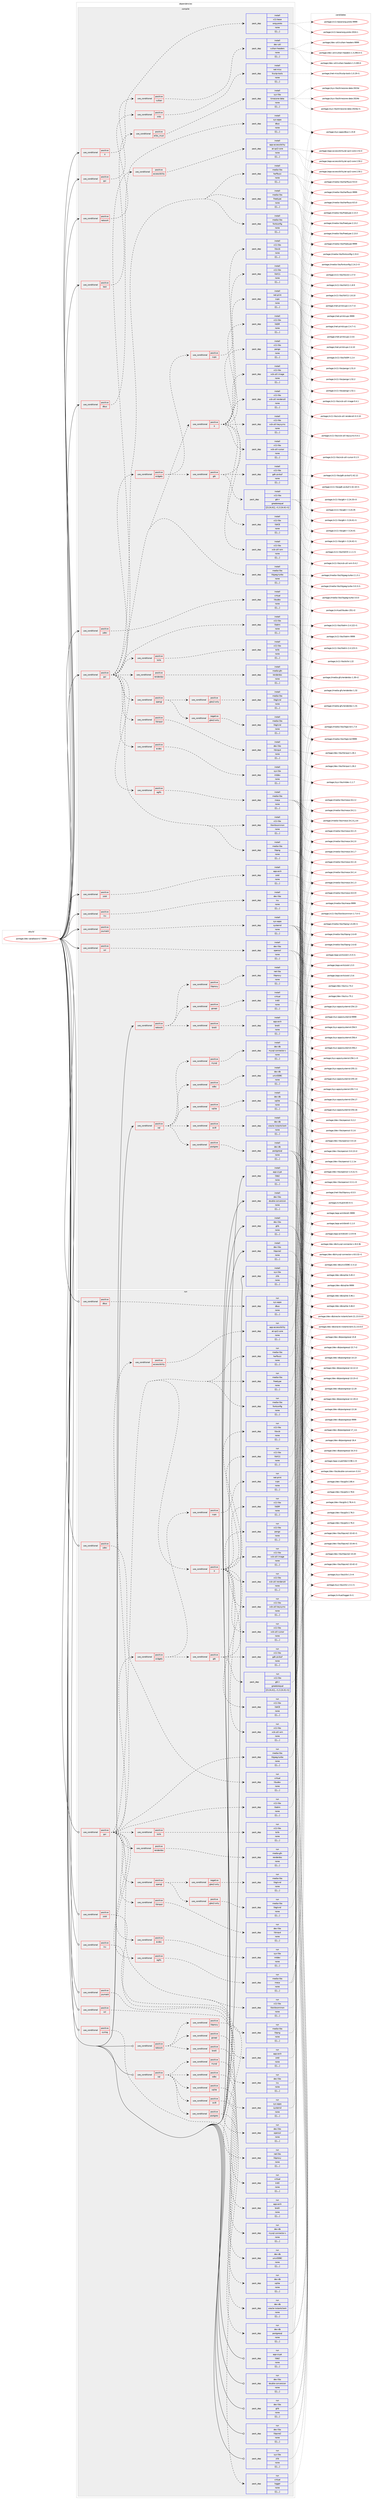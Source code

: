 digraph prolog {

# *************
# Graph options
# *************

newrank=true;
concentrate=true;
compound=true;
graph [rankdir=LR,fontname=Helvetica,fontsize=10,ranksep=1.5];#, ranksep=2.5, nodesep=0.2];
edge  [arrowhead=vee];
node  [fontname=Helvetica,fontsize=10];

# **********
# The ebuild
# **********

subgraph cluster_leftcol {
color=gray;
label=<<i>ebuild</i>>;
id [label="portage://dev-qt/qtbase-6.7.9999", color=red, width=4, href="../dev-qt/qtbase-6.7.9999.svg"];
}

# ****************
# The dependencies
# ****************

subgraph cluster_midcol {
color=gray;
label=<<i>dependencies</i>>;
subgraph cluster_compile {
fillcolor="#eeeeee";
style=filled;
label=<<i>compile</i>>;
subgraph cond42922 {
dependency171313 [label=<<TABLE BORDER="0" CELLBORDER="1" CELLSPACING="0" CELLPADDING="4"><TR><TD ROWSPAN="3" CELLPADDING="10">use_conditional</TD></TR><TR><TD>positive</TD></TR><TR><TD>X</TD></TR></TABLE>>, shape=none, color=red];
subgraph pack127124 {
dependency171314 [label=<<TABLE BORDER="0" CELLBORDER="1" CELLSPACING="0" CELLPADDING="4" WIDTH="220"><TR><TD ROWSPAN="6" CELLPADDING="30">pack_dep</TD></TR><TR><TD WIDTH="110">install</TD></TR><TR><TD>x11-base</TD></TR><TR><TD>xorg-proto</TD></TR><TR><TD>none</TD></TR><TR><TD>[[],,,,]</TD></TR></TABLE>>, shape=none, color=blue];
}
dependency171313:e -> dependency171314:w [weight=20,style="dashed",arrowhead="vee"];
}
id:e -> dependency171313:w [weight=20,style="solid",arrowhead="vee"];
subgraph cond42923 {
dependency171315 [label=<<TABLE BORDER="0" CELLBORDER="1" CELLSPACING="0" CELLPADDING="4"><TR><TD ROWSPAN="3" CELLPADDING="10">use_conditional</TD></TR><TR><TD>positive</TD></TR><TR><TD>dbus</TD></TR></TABLE>>, shape=none, color=red];
subgraph pack127125 {
dependency171316 [label=<<TABLE BORDER="0" CELLBORDER="1" CELLSPACING="0" CELLPADDING="4" WIDTH="220"><TR><TD ROWSPAN="6" CELLPADDING="30">pack_dep</TD></TR><TR><TD WIDTH="110">install</TD></TR><TR><TD>sys-apps</TD></TR><TR><TD>dbus</TD></TR><TR><TD>none</TD></TR><TR><TD>[[],,,,]</TD></TR></TABLE>>, shape=none, color=blue];
}
dependency171315:e -> dependency171316:w [weight=20,style="dashed",arrowhead="vee"];
}
id:e -> dependency171315:w [weight=20,style="solid",arrowhead="vee"];
subgraph cond42924 {
dependency171317 [label=<<TABLE BORDER="0" CELLBORDER="1" CELLSPACING="0" CELLPADDING="4"><TR><TD ROWSPAN="3" CELLPADDING="10">use_conditional</TD></TR><TR><TD>positive</TD></TR><TR><TD>gui</TD></TR></TABLE>>, shape=none, color=red];
subgraph cond42925 {
dependency171318 [label=<<TABLE BORDER="0" CELLBORDER="1" CELLSPACING="0" CELLPADDING="4"><TR><TD ROWSPAN="3" CELLPADDING="10">use_conditional</TD></TR><TR><TD>positive</TD></TR><TR><TD>vulkan</TD></TR></TABLE>>, shape=none, color=red];
subgraph pack127126 {
dependency171319 [label=<<TABLE BORDER="0" CELLBORDER="1" CELLSPACING="0" CELLPADDING="4" WIDTH="220"><TR><TD ROWSPAN="6" CELLPADDING="30">pack_dep</TD></TR><TR><TD WIDTH="110">install</TD></TR><TR><TD>dev-util</TD></TR><TR><TD>vulkan-headers</TD></TR><TR><TD>none</TD></TR><TR><TD>[[],,,,]</TD></TR></TABLE>>, shape=none, color=blue];
}
dependency171318:e -> dependency171319:w [weight=20,style="dashed",arrowhead="vee"];
}
dependency171317:e -> dependency171318:w [weight=20,style="dashed",arrowhead="vee"];
}
id:e -> dependency171317:w [weight=20,style="solid",arrowhead="vee"];
subgraph cond42926 {
dependency171320 [label=<<TABLE BORDER="0" CELLBORDER="1" CELLSPACING="0" CELLPADDING="4"><TR><TD ROWSPAN="3" CELLPADDING="10">use_conditional</TD></TR><TR><TD>positive</TD></TR><TR><TD>gui</TD></TR></TABLE>>, shape=none, color=red];
subgraph pack127127 {
dependency171321 [label=<<TABLE BORDER="0" CELLBORDER="1" CELLSPACING="0" CELLPADDING="4" WIDTH="220"><TR><TD ROWSPAN="6" CELLPADDING="30">pack_dep</TD></TR><TR><TD WIDTH="110">install</TD></TR><TR><TD>media-libs</TD></TR><TR><TD>fontconfig</TD></TR><TR><TD>none</TD></TR><TR><TD>[[],,,,]</TD></TR></TABLE>>, shape=none, color=blue];
}
dependency171320:e -> dependency171321:w [weight=20,style="dashed",arrowhead="vee"];
subgraph pack127128 {
dependency171322 [label=<<TABLE BORDER="0" CELLBORDER="1" CELLSPACING="0" CELLPADDING="4" WIDTH="220"><TR><TD ROWSPAN="6" CELLPADDING="30">pack_dep</TD></TR><TR><TD WIDTH="110">install</TD></TR><TR><TD>media-libs</TD></TR><TR><TD>freetype</TD></TR><TR><TD>none</TD></TR><TR><TD>[[],,,,]</TD></TR></TABLE>>, shape=none, color=blue];
}
dependency171320:e -> dependency171322:w [weight=20,style="dashed",arrowhead="vee"];
subgraph pack127129 {
dependency171323 [label=<<TABLE BORDER="0" CELLBORDER="1" CELLSPACING="0" CELLPADDING="4" WIDTH="220"><TR><TD ROWSPAN="6" CELLPADDING="30">pack_dep</TD></TR><TR><TD WIDTH="110">install</TD></TR><TR><TD>media-libs</TD></TR><TR><TD>harfbuzz</TD></TR><TR><TD>none</TD></TR><TR><TD>[[],,,,]</TD></TR></TABLE>>, shape=none, color=blue];
}
dependency171320:e -> dependency171323:w [weight=20,style="dashed",arrowhead="vee"];
subgraph pack127130 {
dependency171324 [label=<<TABLE BORDER="0" CELLBORDER="1" CELLSPACING="0" CELLPADDING="4" WIDTH="220"><TR><TD ROWSPAN="6" CELLPADDING="30">pack_dep</TD></TR><TR><TD WIDTH="110">install</TD></TR><TR><TD>media-libs</TD></TR><TR><TD>libjpeg-turbo</TD></TR><TR><TD>none</TD></TR><TR><TD>[[],,,,]</TD></TR></TABLE>>, shape=none, color=blue];
}
dependency171320:e -> dependency171324:w [weight=20,style="dashed",arrowhead="vee"];
subgraph pack127131 {
dependency171325 [label=<<TABLE BORDER="0" CELLBORDER="1" CELLSPACING="0" CELLPADDING="4" WIDTH="220"><TR><TD ROWSPAN="6" CELLPADDING="30">pack_dep</TD></TR><TR><TD WIDTH="110">install</TD></TR><TR><TD>media-libs</TD></TR><TR><TD>libpng</TD></TR><TR><TD>none</TD></TR><TR><TD>[[],,,,]</TD></TR></TABLE>>, shape=none, color=blue];
}
dependency171320:e -> dependency171325:w [weight=20,style="dashed",arrowhead="vee"];
subgraph pack127132 {
dependency171326 [label=<<TABLE BORDER="0" CELLBORDER="1" CELLSPACING="0" CELLPADDING="4" WIDTH="220"><TR><TD ROWSPAN="6" CELLPADDING="30">pack_dep</TD></TR><TR><TD WIDTH="110">install</TD></TR><TR><TD>x11-libs</TD></TR><TR><TD>libdrm</TD></TR><TR><TD>none</TD></TR><TR><TD>[[],,,,]</TD></TR></TABLE>>, shape=none, color=blue];
}
dependency171320:e -> dependency171326:w [weight=20,style="dashed",arrowhead="vee"];
subgraph pack127133 {
dependency171327 [label=<<TABLE BORDER="0" CELLBORDER="1" CELLSPACING="0" CELLPADDING="4" WIDTH="220"><TR><TD ROWSPAN="6" CELLPADDING="30">pack_dep</TD></TR><TR><TD WIDTH="110">install</TD></TR><TR><TD>x11-libs</TD></TR><TR><TD>libxkbcommon</TD></TR><TR><TD>none</TD></TR><TR><TD>[[],,,,]</TD></TR></TABLE>>, shape=none, color=blue];
}
dependency171320:e -> dependency171327:w [weight=20,style="dashed",arrowhead="vee"];
subgraph cond42927 {
dependency171328 [label=<<TABLE BORDER="0" CELLBORDER="1" CELLSPACING="0" CELLPADDING="4"><TR><TD ROWSPAN="3" CELLPADDING="10">use_conditional</TD></TR><TR><TD>positive</TD></TR><TR><TD>X</TD></TR></TABLE>>, shape=none, color=red];
subgraph pack127134 {
dependency171329 [label=<<TABLE BORDER="0" CELLBORDER="1" CELLSPACING="0" CELLPADDING="4" WIDTH="220"><TR><TD ROWSPAN="6" CELLPADDING="30">pack_dep</TD></TR><TR><TD WIDTH="110">install</TD></TR><TR><TD>x11-libs</TD></TR><TR><TD>libICE</TD></TR><TR><TD>none</TD></TR><TR><TD>[[],,,,]</TD></TR></TABLE>>, shape=none, color=blue];
}
dependency171328:e -> dependency171329:w [weight=20,style="dashed",arrowhead="vee"];
subgraph pack127135 {
dependency171330 [label=<<TABLE BORDER="0" CELLBORDER="1" CELLSPACING="0" CELLPADDING="4" WIDTH="220"><TR><TD ROWSPAN="6" CELLPADDING="30">pack_dep</TD></TR><TR><TD WIDTH="110">install</TD></TR><TR><TD>x11-libs</TD></TR><TR><TD>libSM</TD></TR><TR><TD>none</TD></TR><TR><TD>[[],,,,]</TD></TR></TABLE>>, shape=none, color=blue];
}
dependency171328:e -> dependency171330:w [weight=20,style="dashed",arrowhead="vee"];
subgraph pack127136 {
dependency171331 [label=<<TABLE BORDER="0" CELLBORDER="1" CELLSPACING="0" CELLPADDING="4" WIDTH="220"><TR><TD ROWSPAN="6" CELLPADDING="30">pack_dep</TD></TR><TR><TD WIDTH="110">install</TD></TR><TR><TD>x11-libs</TD></TR><TR><TD>libX11</TD></TR><TR><TD>none</TD></TR><TR><TD>[[],,,,]</TD></TR></TABLE>>, shape=none, color=blue];
}
dependency171328:e -> dependency171331:w [weight=20,style="dashed",arrowhead="vee"];
subgraph pack127137 {
dependency171332 [label=<<TABLE BORDER="0" CELLBORDER="1" CELLSPACING="0" CELLPADDING="4" WIDTH="220"><TR><TD ROWSPAN="6" CELLPADDING="30">pack_dep</TD></TR><TR><TD WIDTH="110">install</TD></TR><TR><TD>x11-libs</TD></TR><TR><TD>libxcb</TD></TR><TR><TD>none</TD></TR><TR><TD>[[],,,,]</TD></TR></TABLE>>, shape=none, color=blue];
}
dependency171328:e -> dependency171332:w [weight=20,style="dashed",arrowhead="vee"];
subgraph pack127138 {
dependency171333 [label=<<TABLE BORDER="0" CELLBORDER="1" CELLSPACING="0" CELLPADDING="4" WIDTH="220"><TR><TD ROWSPAN="6" CELLPADDING="30">pack_dep</TD></TR><TR><TD WIDTH="110">install</TD></TR><TR><TD>x11-libs</TD></TR><TR><TD>xcb-util-cursor</TD></TR><TR><TD>none</TD></TR><TR><TD>[[],,,,]</TD></TR></TABLE>>, shape=none, color=blue];
}
dependency171328:e -> dependency171333:w [weight=20,style="dashed",arrowhead="vee"];
subgraph pack127139 {
dependency171334 [label=<<TABLE BORDER="0" CELLBORDER="1" CELLSPACING="0" CELLPADDING="4" WIDTH="220"><TR><TD ROWSPAN="6" CELLPADDING="30">pack_dep</TD></TR><TR><TD WIDTH="110">install</TD></TR><TR><TD>x11-libs</TD></TR><TR><TD>xcb-util-image</TD></TR><TR><TD>none</TD></TR><TR><TD>[[],,,,]</TD></TR></TABLE>>, shape=none, color=blue];
}
dependency171328:e -> dependency171334:w [weight=20,style="dashed",arrowhead="vee"];
subgraph pack127140 {
dependency171335 [label=<<TABLE BORDER="0" CELLBORDER="1" CELLSPACING="0" CELLPADDING="4" WIDTH="220"><TR><TD ROWSPAN="6" CELLPADDING="30">pack_dep</TD></TR><TR><TD WIDTH="110">install</TD></TR><TR><TD>x11-libs</TD></TR><TR><TD>xcb-util-keysyms</TD></TR><TR><TD>none</TD></TR><TR><TD>[[],,,,]</TD></TR></TABLE>>, shape=none, color=blue];
}
dependency171328:e -> dependency171335:w [weight=20,style="dashed",arrowhead="vee"];
subgraph pack127141 {
dependency171336 [label=<<TABLE BORDER="0" CELLBORDER="1" CELLSPACING="0" CELLPADDING="4" WIDTH="220"><TR><TD ROWSPAN="6" CELLPADDING="30">pack_dep</TD></TR><TR><TD WIDTH="110">install</TD></TR><TR><TD>x11-libs</TD></TR><TR><TD>xcb-util-renderutil</TD></TR><TR><TD>none</TD></TR><TR><TD>[[],,,,]</TD></TR></TABLE>>, shape=none, color=blue];
}
dependency171328:e -> dependency171336:w [weight=20,style="dashed",arrowhead="vee"];
subgraph pack127142 {
dependency171337 [label=<<TABLE BORDER="0" CELLBORDER="1" CELLSPACING="0" CELLPADDING="4" WIDTH="220"><TR><TD ROWSPAN="6" CELLPADDING="30">pack_dep</TD></TR><TR><TD WIDTH="110">install</TD></TR><TR><TD>x11-libs</TD></TR><TR><TD>xcb-util-wm</TD></TR><TR><TD>none</TD></TR><TR><TD>[[],,,,]</TD></TR></TABLE>>, shape=none, color=blue];
}
dependency171328:e -> dependency171337:w [weight=20,style="dashed",arrowhead="vee"];
}
dependency171320:e -> dependency171328:w [weight=20,style="dashed",arrowhead="vee"];
subgraph cond42928 {
dependency171338 [label=<<TABLE BORDER="0" CELLBORDER="1" CELLSPACING="0" CELLPADDING="4"><TR><TD ROWSPAN="3" CELLPADDING="10">use_conditional</TD></TR><TR><TD>positive</TD></TR><TR><TD>accessibility</TD></TR></TABLE>>, shape=none, color=red];
subgraph pack127143 {
dependency171339 [label=<<TABLE BORDER="0" CELLBORDER="1" CELLSPACING="0" CELLPADDING="4" WIDTH="220"><TR><TD ROWSPAN="6" CELLPADDING="30">pack_dep</TD></TR><TR><TD WIDTH="110">install</TD></TR><TR><TD>app-accessibility</TD></TR><TR><TD>at-spi2-core</TD></TR><TR><TD>none</TD></TR><TR><TD>[[],,,,]</TD></TR></TABLE>>, shape=none, color=blue];
}
dependency171338:e -> dependency171339:w [weight=20,style="dashed",arrowhead="vee"];
}
dependency171320:e -> dependency171338:w [weight=20,style="dashed",arrowhead="vee"];
subgraph cond42929 {
dependency171340 [label=<<TABLE BORDER="0" CELLBORDER="1" CELLSPACING="0" CELLPADDING="4"><TR><TD ROWSPAN="3" CELLPADDING="10">use_conditional</TD></TR><TR><TD>positive</TD></TR><TR><TD>eglfs</TD></TR></TABLE>>, shape=none, color=red];
subgraph pack127144 {
dependency171341 [label=<<TABLE BORDER="0" CELLBORDER="1" CELLSPACING="0" CELLPADDING="4" WIDTH="220"><TR><TD ROWSPAN="6" CELLPADDING="30">pack_dep</TD></TR><TR><TD WIDTH="110">install</TD></TR><TR><TD>media-libs</TD></TR><TR><TD>mesa</TD></TR><TR><TD>none</TD></TR><TR><TD>[[],,,,]</TD></TR></TABLE>>, shape=none, color=blue];
}
dependency171340:e -> dependency171341:w [weight=20,style="dashed",arrowhead="vee"];
}
dependency171320:e -> dependency171340:w [weight=20,style="dashed",arrowhead="vee"];
subgraph cond42930 {
dependency171342 [label=<<TABLE BORDER="0" CELLBORDER="1" CELLSPACING="0" CELLPADDING="4"><TR><TD ROWSPAN="3" CELLPADDING="10">use_conditional</TD></TR><TR><TD>positive</TD></TR><TR><TD>evdev</TD></TR></TABLE>>, shape=none, color=red];
subgraph pack127145 {
dependency171343 [label=<<TABLE BORDER="0" CELLBORDER="1" CELLSPACING="0" CELLPADDING="4" WIDTH="220"><TR><TD ROWSPAN="6" CELLPADDING="30">pack_dep</TD></TR><TR><TD WIDTH="110">install</TD></TR><TR><TD>sys-libs</TD></TR><TR><TD>mtdev</TD></TR><TR><TD>none</TD></TR><TR><TD>[[],,,,]</TD></TR></TABLE>>, shape=none, color=blue];
}
dependency171342:e -> dependency171343:w [weight=20,style="dashed",arrowhead="vee"];
}
dependency171320:e -> dependency171342:w [weight=20,style="dashed",arrowhead="vee"];
subgraph cond42931 {
dependency171344 [label=<<TABLE BORDER="0" CELLBORDER="1" CELLSPACING="0" CELLPADDING="4"><TR><TD ROWSPAN="3" CELLPADDING="10">use_conditional</TD></TR><TR><TD>positive</TD></TR><TR><TD>libinput</TD></TR></TABLE>>, shape=none, color=red];
subgraph pack127146 {
dependency171345 [label=<<TABLE BORDER="0" CELLBORDER="1" CELLSPACING="0" CELLPADDING="4" WIDTH="220"><TR><TD ROWSPAN="6" CELLPADDING="30">pack_dep</TD></TR><TR><TD WIDTH="110">install</TD></TR><TR><TD>dev-libs</TD></TR><TR><TD>libinput</TD></TR><TR><TD>none</TD></TR><TR><TD>[[],,,,]</TD></TR></TABLE>>, shape=none, color=blue];
}
dependency171344:e -> dependency171345:w [weight=20,style="dashed",arrowhead="vee"];
}
dependency171320:e -> dependency171344:w [weight=20,style="dashed",arrowhead="vee"];
subgraph cond42932 {
dependency171346 [label=<<TABLE BORDER="0" CELLBORDER="1" CELLSPACING="0" CELLPADDING="4"><TR><TD ROWSPAN="3" CELLPADDING="10">use_conditional</TD></TR><TR><TD>positive</TD></TR><TR><TD>opengl</TD></TR></TABLE>>, shape=none, color=red];
subgraph cond42933 {
dependency171347 [label=<<TABLE BORDER="0" CELLBORDER="1" CELLSPACING="0" CELLPADDING="4"><TR><TD ROWSPAN="3" CELLPADDING="10">use_conditional</TD></TR><TR><TD>positive</TD></TR><TR><TD>gles2-only</TD></TR></TABLE>>, shape=none, color=red];
subgraph pack127147 {
dependency171348 [label=<<TABLE BORDER="0" CELLBORDER="1" CELLSPACING="0" CELLPADDING="4" WIDTH="220"><TR><TD ROWSPAN="6" CELLPADDING="30">pack_dep</TD></TR><TR><TD WIDTH="110">install</TD></TR><TR><TD>media-libs</TD></TR><TR><TD>libglvnd</TD></TR><TR><TD>none</TD></TR><TR><TD>[[],,,,]</TD></TR></TABLE>>, shape=none, color=blue];
}
dependency171347:e -> dependency171348:w [weight=20,style="dashed",arrowhead="vee"];
}
dependency171346:e -> dependency171347:w [weight=20,style="dashed",arrowhead="vee"];
subgraph cond42934 {
dependency171349 [label=<<TABLE BORDER="0" CELLBORDER="1" CELLSPACING="0" CELLPADDING="4"><TR><TD ROWSPAN="3" CELLPADDING="10">use_conditional</TD></TR><TR><TD>negative</TD></TR><TR><TD>gles2-only</TD></TR></TABLE>>, shape=none, color=red];
subgraph pack127148 {
dependency171350 [label=<<TABLE BORDER="0" CELLBORDER="1" CELLSPACING="0" CELLPADDING="4" WIDTH="220"><TR><TD ROWSPAN="6" CELLPADDING="30">pack_dep</TD></TR><TR><TD WIDTH="110">install</TD></TR><TR><TD>media-libs</TD></TR><TR><TD>libglvnd</TD></TR><TR><TD>none</TD></TR><TR><TD>[[],,,,]</TD></TR></TABLE>>, shape=none, color=blue];
}
dependency171349:e -> dependency171350:w [weight=20,style="dashed",arrowhead="vee"];
}
dependency171346:e -> dependency171349:w [weight=20,style="dashed",arrowhead="vee"];
}
dependency171320:e -> dependency171346:w [weight=20,style="dashed",arrowhead="vee"];
subgraph cond42935 {
dependency171351 [label=<<TABLE BORDER="0" CELLBORDER="1" CELLSPACING="0" CELLPADDING="4"><TR><TD ROWSPAN="3" CELLPADDING="10">use_conditional</TD></TR><TR><TD>positive</TD></TR><TR><TD>renderdoc</TD></TR></TABLE>>, shape=none, color=red];
subgraph pack127149 {
dependency171352 [label=<<TABLE BORDER="0" CELLBORDER="1" CELLSPACING="0" CELLPADDING="4" WIDTH="220"><TR><TD ROWSPAN="6" CELLPADDING="30">pack_dep</TD></TR><TR><TD WIDTH="110">install</TD></TR><TR><TD>media-gfx</TD></TR><TR><TD>renderdoc</TD></TR><TR><TD>none</TD></TR><TR><TD>[[],,,,]</TD></TR></TABLE>>, shape=none, color=blue];
}
dependency171351:e -> dependency171352:w [weight=20,style="dashed",arrowhead="vee"];
}
dependency171320:e -> dependency171351:w [weight=20,style="dashed",arrowhead="vee"];
subgraph cond42936 {
dependency171353 [label=<<TABLE BORDER="0" CELLBORDER="1" CELLSPACING="0" CELLPADDING="4"><TR><TD ROWSPAN="3" CELLPADDING="10">use_conditional</TD></TR><TR><TD>positive</TD></TR><TR><TD>tslib</TD></TR></TABLE>>, shape=none, color=red];
subgraph pack127150 {
dependency171354 [label=<<TABLE BORDER="0" CELLBORDER="1" CELLSPACING="0" CELLPADDING="4" WIDTH="220"><TR><TD ROWSPAN="6" CELLPADDING="30">pack_dep</TD></TR><TR><TD WIDTH="110">install</TD></TR><TR><TD>x11-libs</TD></TR><TR><TD>tslib</TD></TR><TR><TD>none</TD></TR><TR><TD>[[],,,,]</TD></TR></TABLE>>, shape=none, color=blue];
}
dependency171353:e -> dependency171354:w [weight=20,style="dashed",arrowhead="vee"];
}
dependency171320:e -> dependency171353:w [weight=20,style="dashed",arrowhead="vee"];
subgraph cond42937 {
dependency171355 [label=<<TABLE BORDER="0" CELLBORDER="1" CELLSPACING="0" CELLPADDING="4"><TR><TD ROWSPAN="3" CELLPADDING="10">use_conditional</TD></TR><TR><TD>positive</TD></TR><TR><TD>widgets</TD></TR></TABLE>>, shape=none, color=red];
subgraph cond42938 {
dependency171356 [label=<<TABLE BORDER="0" CELLBORDER="1" CELLSPACING="0" CELLPADDING="4"><TR><TD ROWSPAN="3" CELLPADDING="10">use_conditional</TD></TR><TR><TD>positive</TD></TR><TR><TD>cups</TD></TR></TABLE>>, shape=none, color=red];
subgraph pack127151 {
dependency171357 [label=<<TABLE BORDER="0" CELLBORDER="1" CELLSPACING="0" CELLPADDING="4" WIDTH="220"><TR><TD ROWSPAN="6" CELLPADDING="30">pack_dep</TD></TR><TR><TD WIDTH="110">install</TD></TR><TR><TD>net-print</TD></TR><TR><TD>cups</TD></TR><TR><TD>none</TD></TR><TR><TD>[[],,,,]</TD></TR></TABLE>>, shape=none, color=blue];
}
dependency171356:e -> dependency171357:w [weight=20,style="dashed",arrowhead="vee"];
}
dependency171355:e -> dependency171356:w [weight=20,style="dashed",arrowhead="vee"];
subgraph cond42939 {
dependency171358 [label=<<TABLE BORDER="0" CELLBORDER="1" CELLSPACING="0" CELLPADDING="4"><TR><TD ROWSPAN="3" CELLPADDING="10">use_conditional</TD></TR><TR><TD>positive</TD></TR><TR><TD>gtk</TD></TR></TABLE>>, shape=none, color=red];
subgraph pack127152 {
dependency171359 [label=<<TABLE BORDER="0" CELLBORDER="1" CELLSPACING="0" CELLPADDING="4" WIDTH="220"><TR><TD ROWSPAN="6" CELLPADDING="30">pack_dep</TD></TR><TR><TD WIDTH="110">install</TD></TR><TR><TD>x11-libs</TD></TR><TR><TD>gdk-pixbuf</TD></TR><TR><TD>none</TD></TR><TR><TD>[[],,,,]</TD></TR></TABLE>>, shape=none, color=blue];
}
dependency171358:e -> dependency171359:w [weight=20,style="dashed",arrowhead="vee"];
subgraph pack127153 {
dependency171360 [label=<<TABLE BORDER="0" CELLBORDER="1" CELLSPACING="0" CELLPADDING="4" WIDTH="220"><TR><TD ROWSPAN="6" CELLPADDING="30">pack_dep</TD></TR><TR><TD WIDTH="110">install</TD></TR><TR><TD>x11-libs</TD></TR><TR><TD>gtk+</TD></TR><TR><TD>greaterequal</TD></TR><TR><TD>[[3,24,41],,-r1,3.24.41-r1]</TD></TR></TABLE>>, shape=none, color=blue];
}
dependency171358:e -> dependency171360:w [weight=20,style="dashed",arrowhead="vee"];
subgraph pack127154 {
dependency171361 [label=<<TABLE BORDER="0" CELLBORDER="1" CELLSPACING="0" CELLPADDING="4" WIDTH="220"><TR><TD ROWSPAN="6" CELLPADDING="30">pack_dep</TD></TR><TR><TD WIDTH="110">install</TD></TR><TR><TD>x11-libs</TD></TR><TR><TD>pango</TD></TR><TR><TD>none</TD></TR><TR><TD>[[],,,,]</TD></TR></TABLE>>, shape=none, color=blue];
}
dependency171358:e -> dependency171361:w [weight=20,style="dashed",arrowhead="vee"];
}
dependency171355:e -> dependency171358:w [weight=20,style="dashed",arrowhead="vee"];
}
dependency171320:e -> dependency171355:w [weight=20,style="dashed",arrowhead="vee"];
}
id:e -> dependency171320:w [weight=20,style="solid",arrowhead="vee"];
subgraph cond42940 {
dependency171362 [label=<<TABLE BORDER="0" CELLBORDER="1" CELLSPACING="0" CELLPADDING="4"><TR><TD ROWSPAN="3" CELLPADDING="10">use_conditional</TD></TR><TR><TD>positive</TD></TR><TR><TD>icu</TD></TR></TABLE>>, shape=none, color=red];
subgraph pack127155 {
dependency171363 [label=<<TABLE BORDER="0" CELLBORDER="1" CELLSPACING="0" CELLPADDING="4" WIDTH="220"><TR><TD ROWSPAN="6" CELLPADDING="30">pack_dep</TD></TR><TR><TD WIDTH="110">install</TD></TR><TR><TD>dev-libs</TD></TR><TR><TD>icu</TD></TR><TR><TD>none</TD></TR><TR><TD>[[],,,,]</TD></TR></TABLE>>, shape=none, color=blue];
}
dependency171362:e -> dependency171363:w [weight=20,style="dashed",arrowhead="vee"];
}
id:e -> dependency171362:w [weight=20,style="solid",arrowhead="vee"];
subgraph cond42941 {
dependency171364 [label=<<TABLE BORDER="0" CELLBORDER="1" CELLSPACING="0" CELLPADDING="4"><TR><TD ROWSPAN="3" CELLPADDING="10">use_conditional</TD></TR><TR><TD>positive</TD></TR><TR><TD>journald</TD></TR></TABLE>>, shape=none, color=red];
subgraph pack127156 {
dependency171365 [label=<<TABLE BORDER="0" CELLBORDER="1" CELLSPACING="0" CELLPADDING="4" WIDTH="220"><TR><TD ROWSPAN="6" CELLPADDING="30">pack_dep</TD></TR><TR><TD WIDTH="110">install</TD></TR><TR><TD>sys-apps</TD></TR><TR><TD>systemd</TD></TR><TR><TD>none</TD></TR><TR><TD>[[],,,,]</TD></TR></TABLE>>, shape=none, color=blue];
}
dependency171364:e -> dependency171365:w [weight=20,style="dashed",arrowhead="vee"];
}
id:e -> dependency171364:w [weight=20,style="solid",arrowhead="vee"];
subgraph cond42942 {
dependency171366 [label=<<TABLE BORDER="0" CELLBORDER="1" CELLSPACING="0" CELLPADDING="4"><TR><TD ROWSPAN="3" CELLPADDING="10">use_conditional</TD></TR><TR><TD>positive</TD></TR><TR><TD>network</TD></TR></TABLE>>, shape=none, color=red];
subgraph cond42943 {
dependency171367 [label=<<TABLE BORDER="0" CELLBORDER="1" CELLSPACING="0" CELLPADDING="4"><TR><TD ROWSPAN="3" CELLPADDING="10">use_conditional</TD></TR><TR><TD>positive</TD></TR><TR><TD>brotli</TD></TR></TABLE>>, shape=none, color=red];
subgraph pack127157 {
dependency171368 [label=<<TABLE BORDER="0" CELLBORDER="1" CELLSPACING="0" CELLPADDING="4" WIDTH="220"><TR><TD ROWSPAN="6" CELLPADDING="30">pack_dep</TD></TR><TR><TD WIDTH="110">install</TD></TR><TR><TD>app-arch</TD></TR><TR><TD>brotli</TD></TR><TR><TD>none</TD></TR><TR><TD>[[],,,,]</TD></TR></TABLE>>, shape=none, color=blue];
}
dependency171367:e -> dependency171368:w [weight=20,style="dashed",arrowhead="vee"];
}
dependency171366:e -> dependency171367:w [weight=20,style="dashed",arrowhead="vee"];
subgraph cond42944 {
dependency171369 [label=<<TABLE BORDER="0" CELLBORDER="1" CELLSPACING="0" CELLPADDING="4"><TR><TD ROWSPAN="3" CELLPADDING="10">use_conditional</TD></TR><TR><TD>positive</TD></TR><TR><TD>gssapi</TD></TR></TABLE>>, shape=none, color=red];
subgraph pack127158 {
dependency171370 [label=<<TABLE BORDER="0" CELLBORDER="1" CELLSPACING="0" CELLPADDING="4" WIDTH="220"><TR><TD ROWSPAN="6" CELLPADDING="30">pack_dep</TD></TR><TR><TD WIDTH="110">install</TD></TR><TR><TD>virtual</TD></TR><TR><TD>krb5</TD></TR><TR><TD>none</TD></TR><TR><TD>[[],,,,]</TD></TR></TABLE>>, shape=none, color=blue];
}
dependency171369:e -> dependency171370:w [weight=20,style="dashed",arrowhead="vee"];
}
dependency171366:e -> dependency171369:w [weight=20,style="dashed",arrowhead="vee"];
subgraph cond42945 {
dependency171371 [label=<<TABLE BORDER="0" CELLBORDER="1" CELLSPACING="0" CELLPADDING="4"><TR><TD ROWSPAN="3" CELLPADDING="10">use_conditional</TD></TR><TR><TD>positive</TD></TR><TR><TD>libproxy</TD></TR></TABLE>>, shape=none, color=red];
subgraph pack127159 {
dependency171372 [label=<<TABLE BORDER="0" CELLBORDER="1" CELLSPACING="0" CELLPADDING="4" WIDTH="220"><TR><TD ROWSPAN="6" CELLPADDING="30">pack_dep</TD></TR><TR><TD WIDTH="110">install</TD></TR><TR><TD>net-libs</TD></TR><TR><TD>libproxy</TD></TR><TR><TD>none</TD></TR><TR><TD>[[],,,,]</TD></TR></TABLE>>, shape=none, color=blue];
}
dependency171371:e -> dependency171372:w [weight=20,style="dashed",arrowhead="vee"];
}
dependency171366:e -> dependency171371:w [weight=20,style="dashed",arrowhead="vee"];
}
id:e -> dependency171366:w [weight=20,style="solid",arrowhead="vee"];
subgraph cond42946 {
dependency171373 [label=<<TABLE BORDER="0" CELLBORDER="1" CELLSPACING="0" CELLPADDING="4"><TR><TD ROWSPAN="3" CELLPADDING="10">use_conditional</TD></TR><TR><TD>positive</TD></TR><TR><TD>network</TD></TR></TABLE>>, shape=none, color=red];
subgraph cond42947 {
dependency171374 [label=<<TABLE BORDER="0" CELLBORDER="1" CELLSPACING="0" CELLPADDING="4"><TR><TD ROWSPAN="3" CELLPADDING="10">use_conditional</TD></TR><TR><TD>positive</TD></TR><TR><TD>sctp</TD></TR></TABLE>>, shape=none, color=red];
subgraph pack127160 {
dependency171375 [label=<<TABLE BORDER="0" CELLBORDER="1" CELLSPACING="0" CELLPADDING="4" WIDTH="220"><TR><TD ROWSPAN="6" CELLPADDING="30">pack_dep</TD></TR><TR><TD WIDTH="110">install</TD></TR><TR><TD>net-misc</TD></TR><TR><TD>lksctp-tools</TD></TR><TR><TD>none</TD></TR><TR><TD>[[],,,,]</TD></TR></TABLE>>, shape=none, color=blue];
}
dependency171374:e -> dependency171375:w [weight=20,style="dashed",arrowhead="vee"];
}
dependency171373:e -> dependency171374:w [weight=20,style="dashed",arrowhead="vee"];
}
id:e -> dependency171373:w [weight=20,style="solid",arrowhead="vee"];
subgraph cond42948 {
dependency171376 [label=<<TABLE BORDER="0" CELLBORDER="1" CELLSPACING="0" CELLPADDING="4"><TR><TD ROWSPAN="3" CELLPADDING="10">use_conditional</TD></TR><TR><TD>positive</TD></TR><TR><TD>sql</TD></TR></TABLE>>, shape=none, color=red];
subgraph cond42949 {
dependency171377 [label=<<TABLE BORDER="0" CELLBORDER="1" CELLSPACING="0" CELLPADDING="4"><TR><TD ROWSPAN="3" CELLPADDING="10">use_conditional</TD></TR><TR><TD>positive</TD></TR><TR><TD>mysql</TD></TR></TABLE>>, shape=none, color=red];
subgraph pack127161 {
dependency171378 [label=<<TABLE BORDER="0" CELLBORDER="1" CELLSPACING="0" CELLPADDING="4" WIDTH="220"><TR><TD ROWSPAN="6" CELLPADDING="30">pack_dep</TD></TR><TR><TD WIDTH="110">install</TD></TR><TR><TD>dev-db</TD></TR><TR><TD>mysql-connector-c</TD></TR><TR><TD>none</TD></TR><TR><TD>[[],,,,]</TD></TR></TABLE>>, shape=none, color=blue];
}
dependency171377:e -> dependency171378:w [weight=20,style="dashed",arrowhead="vee"];
}
dependency171376:e -> dependency171377:w [weight=20,style="dashed",arrowhead="vee"];
subgraph cond42950 {
dependency171379 [label=<<TABLE BORDER="0" CELLBORDER="1" CELLSPACING="0" CELLPADDING="4"><TR><TD ROWSPAN="3" CELLPADDING="10">use_conditional</TD></TR><TR><TD>positive</TD></TR><TR><TD>oci8</TD></TR></TABLE>>, shape=none, color=red];
subgraph pack127162 {
dependency171380 [label=<<TABLE BORDER="0" CELLBORDER="1" CELLSPACING="0" CELLPADDING="4" WIDTH="220"><TR><TD ROWSPAN="6" CELLPADDING="30">pack_dep</TD></TR><TR><TD WIDTH="110">install</TD></TR><TR><TD>dev-db</TD></TR><TR><TD>oracle-instantclient</TD></TR><TR><TD>none</TD></TR><TR><TD>[[],,,,]</TD></TR></TABLE>>, shape=none, color=blue];
}
dependency171379:e -> dependency171380:w [weight=20,style="dashed",arrowhead="vee"];
}
dependency171376:e -> dependency171379:w [weight=20,style="dashed",arrowhead="vee"];
subgraph cond42951 {
dependency171381 [label=<<TABLE BORDER="0" CELLBORDER="1" CELLSPACING="0" CELLPADDING="4"><TR><TD ROWSPAN="3" CELLPADDING="10">use_conditional</TD></TR><TR><TD>positive</TD></TR><TR><TD>odbc</TD></TR></TABLE>>, shape=none, color=red];
subgraph pack127163 {
dependency171382 [label=<<TABLE BORDER="0" CELLBORDER="1" CELLSPACING="0" CELLPADDING="4" WIDTH="220"><TR><TD ROWSPAN="6" CELLPADDING="30">pack_dep</TD></TR><TR><TD WIDTH="110">install</TD></TR><TR><TD>dev-db</TD></TR><TR><TD>unixODBC</TD></TR><TR><TD>none</TD></TR><TR><TD>[[],,,,]</TD></TR></TABLE>>, shape=none, color=blue];
}
dependency171381:e -> dependency171382:w [weight=20,style="dashed",arrowhead="vee"];
}
dependency171376:e -> dependency171381:w [weight=20,style="dashed",arrowhead="vee"];
subgraph cond42952 {
dependency171383 [label=<<TABLE BORDER="0" CELLBORDER="1" CELLSPACING="0" CELLPADDING="4"><TR><TD ROWSPAN="3" CELLPADDING="10">use_conditional</TD></TR><TR><TD>positive</TD></TR><TR><TD>postgres</TD></TR></TABLE>>, shape=none, color=red];
subgraph pack127164 {
dependency171384 [label=<<TABLE BORDER="0" CELLBORDER="1" CELLSPACING="0" CELLPADDING="4" WIDTH="220"><TR><TD ROWSPAN="6" CELLPADDING="30">pack_dep</TD></TR><TR><TD WIDTH="110">install</TD></TR><TR><TD>dev-db</TD></TR><TR><TD>postgresql</TD></TR><TR><TD>none</TD></TR><TR><TD>[[],,,,]</TD></TR></TABLE>>, shape=none, color=blue];
}
dependency171383:e -> dependency171384:w [weight=20,style="dashed",arrowhead="vee"];
}
dependency171376:e -> dependency171383:w [weight=20,style="dashed",arrowhead="vee"];
subgraph cond42953 {
dependency171385 [label=<<TABLE BORDER="0" CELLBORDER="1" CELLSPACING="0" CELLPADDING="4"><TR><TD ROWSPAN="3" CELLPADDING="10">use_conditional</TD></TR><TR><TD>positive</TD></TR><TR><TD>sqlite</TD></TR></TABLE>>, shape=none, color=red];
subgraph pack127165 {
dependency171386 [label=<<TABLE BORDER="0" CELLBORDER="1" CELLSPACING="0" CELLPADDING="4" WIDTH="220"><TR><TD ROWSPAN="6" CELLPADDING="30">pack_dep</TD></TR><TR><TD WIDTH="110">install</TD></TR><TR><TD>dev-db</TD></TR><TR><TD>sqlite</TD></TR><TR><TD>none</TD></TR><TR><TD>[[],,,,]</TD></TR></TABLE>>, shape=none, color=blue];
}
dependency171385:e -> dependency171386:w [weight=20,style="dashed",arrowhead="vee"];
}
dependency171376:e -> dependency171385:w [weight=20,style="dashed",arrowhead="vee"];
}
id:e -> dependency171376:w [weight=20,style="solid",arrowhead="vee"];
subgraph cond42954 {
dependency171387 [label=<<TABLE BORDER="0" CELLBORDER="1" CELLSPACING="0" CELLPADDING="4"><TR><TD ROWSPAN="3" CELLPADDING="10">use_conditional</TD></TR><TR><TD>positive</TD></TR><TR><TD>ssl</TD></TR></TABLE>>, shape=none, color=red];
subgraph pack127166 {
dependency171388 [label=<<TABLE BORDER="0" CELLBORDER="1" CELLSPACING="0" CELLPADDING="4" WIDTH="220"><TR><TD ROWSPAN="6" CELLPADDING="30">pack_dep</TD></TR><TR><TD WIDTH="110">install</TD></TR><TR><TD>dev-libs</TD></TR><TR><TD>openssl</TD></TR><TR><TD>none</TD></TR><TR><TD>[[],,,,]</TD></TR></TABLE>>, shape=none, color=blue];
}
dependency171387:e -> dependency171388:w [weight=20,style="dashed",arrowhead="vee"];
}
id:e -> dependency171387:w [weight=20,style="solid",arrowhead="vee"];
subgraph cond42955 {
dependency171389 [label=<<TABLE BORDER="0" CELLBORDER="1" CELLSPACING="0" CELLPADDING="4"><TR><TD ROWSPAN="3" CELLPADDING="10">use_conditional</TD></TR><TR><TD>positive</TD></TR><TR><TD>test</TD></TR></TABLE>>, shape=none, color=red];
subgraph cond42956 {
dependency171390 [label=<<TABLE BORDER="0" CELLBORDER="1" CELLSPACING="0" CELLPADDING="4"><TR><TD ROWSPAN="3" CELLPADDING="10">use_conditional</TD></TR><TR><TD>positive</TD></TR><TR><TD>elibc_musl</TD></TR></TABLE>>, shape=none, color=red];
subgraph pack127167 {
dependency171391 [label=<<TABLE BORDER="0" CELLBORDER="1" CELLSPACING="0" CELLPADDING="4" WIDTH="220"><TR><TD ROWSPAN="6" CELLPADDING="30">pack_dep</TD></TR><TR><TD WIDTH="110">install</TD></TR><TR><TD>sys-libs</TD></TR><TR><TD>timezone-data</TD></TR><TR><TD>none</TD></TR><TR><TD>[[],,,,]</TD></TR></TABLE>>, shape=none, color=blue];
}
dependency171390:e -> dependency171391:w [weight=20,style="dashed",arrowhead="vee"];
}
dependency171389:e -> dependency171390:w [weight=20,style="dashed",arrowhead="vee"];
}
id:e -> dependency171389:w [weight=20,style="solid",arrowhead="vee"];
subgraph cond42957 {
dependency171392 [label=<<TABLE BORDER="0" CELLBORDER="1" CELLSPACING="0" CELLPADDING="4"><TR><TD ROWSPAN="3" CELLPADDING="10">use_conditional</TD></TR><TR><TD>positive</TD></TR><TR><TD>udev</TD></TR></TABLE>>, shape=none, color=red];
subgraph pack127168 {
dependency171393 [label=<<TABLE BORDER="0" CELLBORDER="1" CELLSPACING="0" CELLPADDING="4" WIDTH="220"><TR><TD ROWSPAN="6" CELLPADDING="30">pack_dep</TD></TR><TR><TD WIDTH="110">install</TD></TR><TR><TD>virtual</TD></TR><TR><TD>libudev</TD></TR><TR><TD>none</TD></TR><TR><TD>[[],,,,]</TD></TR></TABLE>>, shape=none, color=blue];
}
dependency171392:e -> dependency171393:w [weight=20,style="dashed",arrowhead="vee"];
}
id:e -> dependency171392:w [weight=20,style="solid",arrowhead="vee"];
subgraph cond42958 {
dependency171394 [label=<<TABLE BORDER="0" CELLBORDER="1" CELLSPACING="0" CELLPADDING="4"><TR><TD ROWSPAN="3" CELLPADDING="10">use_conditional</TD></TR><TR><TD>positive</TD></TR><TR><TD>zstd</TD></TR></TABLE>>, shape=none, color=red];
subgraph pack127169 {
dependency171395 [label=<<TABLE BORDER="0" CELLBORDER="1" CELLSPACING="0" CELLPADDING="4" WIDTH="220"><TR><TD ROWSPAN="6" CELLPADDING="30">pack_dep</TD></TR><TR><TD WIDTH="110">install</TD></TR><TR><TD>app-arch</TD></TR><TR><TD>zstd</TD></TR><TR><TD>none</TD></TR><TR><TD>[[],,,,]</TD></TR></TABLE>>, shape=none, color=blue];
}
dependency171394:e -> dependency171395:w [weight=20,style="dashed",arrowhead="vee"];
}
id:e -> dependency171394:w [weight=20,style="solid",arrowhead="vee"];
subgraph pack127170 {
dependency171396 [label=<<TABLE BORDER="0" CELLBORDER="1" CELLSPACING="0" CELLPADDING="4" WIDTH="220"><TR><TD ROWSPAN="6" CELLPADDING="30">pack_dep</TD></TR><TR><TD WIDTH="110">install</TD></TR><TR><TD>app-crypt</TD></TR><TR><TD>libb2</TD></TR><TR><TD>none</TD></TR><TR><TD>[[],,,,]</TD></TR></TABLE>>, shape=none, color=blue];
}
id:e -> dependency171396:w [weight=20,style="solid",arrowhead="vee"];
subgraph pack127171 {
dependency171397 [label=<<TABLE BORDER="0" CELLBORDER="1" CELLSPACING="0" CELLPADDING="4" WIDTH="220"><TR><TD ROWSPAN="6" CELLPADDING="30">pack_dep</TD></TR><TR><TD WIDTH="110">install</TD></TR><TR><TD>dev-libs</TD></TR><TR><TD>double-conversion</TD></TR><TR><TD>none</TD></TR><TR><TD>[[],,,,]</TD></TR></TABLE>>, shape=none, color=blue];
}
id:e -> dependency171397:w [weight=20,style="solid",arrowhead="vee"];
subgraph pack127172 {
dependency171398 [label=<<TABLE BORDER="0" CELLBORDER="1" CELLSPACING="0" CELLPADDING="4" WIDTH="220"><TR><TD ROWSPAN="6" CELLPADDING="30">pack_dep</TD></TR><TR><TD WIDTH="110">install</TD></TR><TR><TD>dev-libs</TD></TR><TR><TD>glib</TD></TR><TR><TD>none</TD></TR><TR><TD>[[],,,,]</TD></TR></TABLE>>, shape=none, color=blue];
}
id:e -> dependency171398:w [weight=20,style="solid",arrowhead="vee"];
subgraph pack127173 {
dependency171399 [label=<<TABLE BORDER="0" CELLBORDER="1" CELLSPACING="0" CELLPADDING="4" WIDTH="220"><TR><TD ROWSPAN="6" CELLPADDING="30">pack_dep</TD></TR><TR><TD WIDTH="110">install</TD></TR><TR><TD>dev-libs</TD></TR><TR><TD>libpcre2</TD></TR><TR><TD>none</TD></TR><TR><TD>[[],,,,]</TD></TR></TABLE>>, shape=none, color=blue];
}
id:e -> dependency171399:w [weight=20,style="solid",arrowhead="vee"];
subgraph pack127174 {
dependency171400 [label=<<TABLE BORDER="0" CELLBORDER="1" CELLSPACING="0" CELLPADDING="4" WIDTH="220"><TR><TD ROWSPAN="6" CELLPADDING="30">pack_dep</TD></TR><TR><TD WIDTH="110">install</TD></TR><TR><TD>sys-libs</TD></TR><TR><TD>zlib</TD></TR><TR><TD>none</TD></TR><TR><TD>[[],,,,]</TD></TR></TABLE>>, shape=none, color=blue];
}
id:e -> dependency171400:w [weight=20,style="solid",arrowhead="vee"];
}
subgraph cluster_compileandrun {
fillcolor="#eeeeee";
style=filled;
label=<<i>compile and run</i>>;
}
subgraph cluster_run {
fillcolor="#eeeeee";
style=filled;
label=<<i>run</i>>;
subgraph cond42959 {
dependency171401 [label=<<TABLE BORDER="0" CELLBORDER="1" CELLSPACING="0" CELLPADDING="4"><TR><TD ROWSPAN="3" CELLPADDING="10">use_conditional</TD></TR><TR><TD>positive</TD></TR><TR><TD>dbus</TD></TR></TABLE>>, shape=none, color=red];
subgraph pack127175 {
dependency171402 [label=<<TABLE BORDER="0" CELLBORDER="1" CELLSPACING="0" CELLPADDING="4" WIDTH="220"><TR><TD ROWSPAN="6" CELLPADDING="30">pack_dep</TD></TR><TR><TD WIDTH="110">run</TD></TR><TR><TD>sys-apps</TD></TR><TR><TD>dbus</TD></TR><TR><TD>none</TD></TR><TR><TD>[[],,,,]</TD></TR></TABLE>>, shape=none, color=blue];
}
dependency171401:e -> dependency171402:w [weight=20,style="dashed",arrowhead="vee"];
}
id:e -> dependency171401:w [weight=20,style="solid",arrowhead="odot"];
subgraph cond42960 {
dependency171403 [label=<<TABLE BORDER="0" CELLBORDER="1" CELLSPACING="0" CELLPADDING="4"><TR><TD ROWSPAN="3" CELLPADDING="10">use_conditional</TD></TR><TR><TD>positive</TD></TR><TR><TD>gui</TD></TR></TABLE>>, shape=none, color=red];
subgraph pack127176 {
dependency171404 [label=<<TABLE BORDER="0" CELLBORDER="1" CELLSPACING="0" CELLPADDING="4" WIDTH="220"><TR><TD ROWSPAN="6" CELLPADDING="30">pack_dep</TD></TR><TR><TD WIDTH="110">run</TD></TR><TR><TD>media-libs</TD></TR><TR><TD>fontconfig</TD></TR><TR><TD>none</TD></TR><TR><TD>[[],,,,]</TD></TR></TABLE>>, shape=none, color=blue];
}
dependency171403:e -> dependency171404:w [weight=20,style="dashed",arrowhead="vee"];
subgraph pack127177 {
dependency171405 [label=<<TABLE BORDER="0" CELLBORDER="1" CELLSPACING="0" CELLPADDING="4" WIDTH="220"><TR><TD ROWSPAN="6" CELLPADDING="30">pack_dep</TD></TR><TR><TD WIDTH="110">run</TD></TR><TR><TD>media-libs</TD></TR><TR><TD>freetype</TD></TR><TR><TD>none</TD></TR><TR><TD>[[],,,,]</TD></TR></TABLE>>, shape=none, color=blue];
}
dependency171403:e -> dependency171405:w [weight=20,style="dashed",arrowhead="vee"];
subgraph pack127178 {
dependency171406 [label=<<TABLE BORDER="0" CELLBORDER="1" CELLSPACING="0" CELLPADDING="4" WIDTH="220"><TR><TD ROWSPAN="6" CELLPADDING="30">pack_dep</TD></TR><TR><TD WIDTH="110">run</TD></TR><TR><TD>media-libs</TD></TR><TR><TD>harfbuzz</TD></TR><TR><TD>none</TD></TR><TR><TD>[[],,,,]</TD></TR></TABLE>>, shape=none, color=blue];
}
dependency171403:e -> dependency171406:w [weight=20,style="dashed",arrowhead="vee"];
subgraph pack127179 {
dependency171407 [label=<<TABLE BORDER="0" CELLBORDER="1" CELLSPACING="0" CELLPADDING="4" WIDTH="220"><TR><TD ROWSPAN="6" CELLPADDING="30">pack_dep</TD></TR><TR><TD WIDTH="110">run</TD></TR><TR><TD>media-libs</TD></TR><TR><TD>libjpeg-turbo</TD></TR><TR><TD>none</TD></TR><TR><TD>[[],,,,]</TD></TR></TABLE>>, shape=none, color=blue];
}
dependency171403:e -> dependency171407:w [weight=20,style="dashed",arrowhead="vee"];
subgraph pack127180 {
dependency171408 [label=<<TABLE BORDER="0" CELLBORDER="1" CELLSPACING="0" CELLPADDING="4" WIDTH="220"><TR><TD ROWSPAN="6" CELLPADDING="30">pack_dep</TD></TR><TR><TD WIDTH="110">run</TD></TR><TR><TD>media-libs</TD></TR><TR><TD>libpng</TD></TR><TR><TD>none</TD></TR><TR><TD>[[],,,,]</TD></TR></TABLE>>, shape=none, color=blue];
}
dependency171403:e -> dependency171408:w [weight=20,style="dashed",arrowhead="vee"];
subgraph pack127181 {
dependency171409 [label=<<TABLE BORDER="0" CELLBORDER="1" CELLSPACING="0" CELLPADDING="4" WIDTH="220"><TR><TD ROWSPAN="6" CELLPADDING="30">pack_dep</TD></TR><TR><TD WIDTH="110">run</TD></TR><TR><TD>x11-libs</TD></TR><TR><TD>libdrm</TD></TR><TR><TD>none</TD></TR><TR><TD>[[],,,,]</TD></TR></TABLE>>, shape=none, color=blue];
}
dependency171403:e -> dependency171409:w [weight=20,style="dashed",arrowhead="vee"];
subgraph pack127182 {
dependency171410 [label=<<TABLE BORDER="0" CELLBORDER="1" CELLSPACING="0" CELLPADDING="4" WIDTH="220"><TR><TD ROWSPAN="6" CELLPADDING="30">pack_dep</TD></TR><TR><TD WIDTH="110">run</TD></TR><TR><TD>x11-libs</TD></TR><TR><TD>libxkbcommon</TD></TR><TR><TD>none</TD></TR><TR><TD>[[],,,,]</TD></TR></TABLE>>, shape=none, color=blue];
}
dependency171403:e -> dependency171410:w [weight=20,style="dashed",arrowhead="vee"];
subgraph cond42961 {
dependency171411 [label=<<TABLE BORDER="0" CELLBORDER="1" CELLSPACING="0" CELLPADDING="4"><TR><TD ROWSPAN="3" CELLPADDING="10">use_conditional</TD></TR><TR><TD>positive</TD></TR><TR><TD>X</TD></TR></TABLE>>, shape=none, color=red];
subgraph pack127183 {
dependency171412 [label=<<TABLE BORDER="0" CELLBORDER="1" CELLSPACING="0" CELLPADDING="4" WIDTH="220"><TR><TD ROWSPAN="6" CELLPADDING="30">pack_dep</TD></TR><TR><TD WIDTH="110">run</TD></TR><TR><TD>x11-libs</TD></TR><TR><TD>libICE</TD></TR><TR><TD>none</TD></TR><TR><TD>[[],,,,]</TD></TR></TABLE>>, shape=none, color=blue];
}
dependency171411:e -> dependency171412:w [weight=20,style="dashed",arrowhead="vee"];
subgraph pack127184 {
dependency171413 [label=<<TABLE BORDER="0" CELLBORDER="1" CELLSPACING="0" CELLPADDING="4" WIDTH="220"><TR><TD ROWSPAN="6" CELLPADDING="30">pack_dep</TD></TR><TR><TD WIDTH="110">run</TD></TR><TR><TD>x11-libs</TD></TR><TR><TD>libSM</TD></TR><TR><TD>none</TD></TR><TR><TD>[[],,,,]</TD></TR></TABLE>>, shape=none, color=blue];
}
dependency171411:e -> dependency171413:w [weight=20,style="dashed",arrowhead="vee"];
subgraph pack127185 {
dependency171414 [label=<<TABLE BORDER="0" CELLBORDER="1" CELLSPACING="0" CELLPADDING="4" WIDTH="220"><TR><TD ROWSPAN="6" CELLPADDING="30">pack_dep</TD></TR><TR><TD WIDTH="110">run</TD></TR><TR><TD>x11-libs</TD></TR><TR><TD>libX11</TD></TR><TR><TD>none</TD></TR><TR><TD>[[],,,,]</TD></TR></TABLE>>, shape=none, color=blue];
}
dependency171411:e -> dependency171414:w [weight=20,style="dashed",arrowhead="vee"];
subgraph pack127186 {
dependency171415 [label=<<TABLE BORDER="0" CELLBORDER="1" CELLSPACING="0" CELLPADDING="4" WIDTH="220"><TR><TD ROWSPAN="6" CELLPADDING="30">pack_dep</TD></TR><TR><TD WIDTH="110">run</TD></TR><TR><TD>x11-libs</TD></TR><TR><TD>libxcb</TD></TR><TR><TD>none</TD></TR><TR><TD>[[],,,,]</TD></TR></TABLE>>, shape=none, color=blue];
}
dependency171411:e -> dependency171415:w [weight=20,style="dashed",arrowhead="vee"];
subgraph pack127187 {
dependency171416 [label=<<TABLE BORDER="0" CELLBORDER="1" CELLSPACING="0" CELLPADDING="4" WIDTH="220"><TR><TD ROWSPAN="6" CELLPADDING="30">pack_dep</TD></TR><TR><TD WIDTH="110">run</TD></TR><TR><TD>x11-libs</TD></TR><TR><TD>xcb-util-cursor</TD></TR><TR><TD>none</TD></TR><TR><TD>[[],,,,]</TD></TR></TABLE>>, shape=none, color=blue];
}
dependency171411:e -> dependency171416:w [weight=20,style="dashed",arrowhead="vee"];
subgraph pack127188 {
dependency171417 [label=<<TABLE BORDER="0" CELLBORDER="1" CELLSPACING="0" CELLPADDING="4" WIDTH="220"><TR><TD ROWSPAN="6" CELLPADDING="30">pack_dep</TD></TR><TR><TD WIDTH="110">run</TD></TR><TR><TD>x11-libs</TD></TR><TR><TD>xcb-util-image</TD></TR><TR><TD>none</TD></TR><TR><TD>[[],,,,]</TD></TR></TABLE>>, shape=none, color=blue];
}
dependency171411:e -> dependency171417:w [weight=20,style="dashed",arrowhead="vee"];
subgraph pack127189 {
dependency171418 [label=<<TABLE BORDER="0" CELLBORDER="1" CELLSPACING="0" CELLPADDING="4" WIDTH="220"><TR><TD ROWSPAN="6" CELLPADDING="30">pack_dep</TD></TR><TR><TD WIDTH="110">run</TD></TR><TR><TD>x11-libs</TD></TR><TR><TD>xcb-util-keysyms</TD></TR><TR><TD>none</TD></TR><TR><TD>[[],,,,]</TD></TR></TABLE>>, shape=none, color=blue];
}
dependency171411:e -> dependency171418:w [weight=20,style="dashed",arrowhead="vee"];
subgraph pack127190 {
dependency171419 [label=<<TABLE BORDER="0" CELLBORDER="1" CELLSPACING="0" CELLPADDING="4" WIDTH="220"><TR><TD ROWSPAN="6" CELLPADDING="30">pack_dep</TD></TR><TR><TD WIDTH="110">run</TD></TR><TR><TD>x11-libs</TD></TR><TR><TD>xcb-util-renderutil</TD></TR><TR><TD>none</TD></TR><TR><TD>[[],,,,]</TD></TR></TABLE>>, shape=none, color=blue];
}
dependency171411:e -> dependency171419:w [weight=20,style="dashed",arrowhead="vee"];
subgraph pack127191 {
dependency171420 [label=<<TABLE BORDER="0" CELLBORDER="1" CELLSPACING="0" CELLPADDING="4" WIDTH="220"><TR><TD ROWSPAN="6" CELLPADDING="30">pack_dep</TD></TR><TR><TD WIDTH="110">run</TD></TR><TR><TD>x11-libs</TD></TR><TR><TD>xcb-util-wm</TD></TR><TR><TD>none</TD></TR><TR><TD>[[],,,,]</TD></TR></TABLE>>, shape=none, color=blue];
}
dependency171411:e -> dependency171420:w [weight=20,style="dashed",arrowhead="vee"];
}
dependency171403:e -> dependency171411:w [weight=20,style="dashed",arrowhead="vee"];
subgraph cond42962 {
dependency171421 [label=<<TABLE BORDER="0" CELLBORDER="1" CELLSPACING="0" CELLPADDING="4"><TR><TD ROWSPAN="3" CELLPADDING="10">use_conditional</TD></TR><TR><TD>positive</TD></TR><TR><TD>accessibility</TD></TR></TABLE>>, shape=none, color=red];
subgraph pack127192 {
dependency171422 [label=<<TABLE BORDER="0" CELLBORDER="1" CELLSPACING="0" CELLPADDING="4" WIDTH="220"><TR><TD ROWSPAN="6" CELLPADDING="30">pack_dep</TD></TR><TR><TD WIDTH="110">run</TD></TR><TR><TD>app-accessibility</TD></TR><TR><TD>at-spi2-core</TD></TR><TR><TD>none</TD></TR><TR><TD>[[],,,,]</TD></TR></TABLE>>, shape=none, color=blue];
}
dependency171421:e -> dependency171422:w [weight=20,style="dashed",arrowhead="vee"];
}
dependency171403:e -> dependency171421:w [weight=20,style="dashed",arrowhead="vee"];
subgraph cond42963 {
dependency171423 [label=<<TABLE BORDER="0" CELLBORDER="1" CELLSPACING="0" CELLPADDING="4"><TR><TD ROWSPAN="3" CELLPADDING="10">use_conditional</TD></TR><TR><TD>positive</TD></TR><TR><TD>eglfs</TD></TR></TABLE>>, shape=none, color=red];
subgraph pack127193 {
dependency171424 [label=<<TABLE BORDER="0" CELLBORDER="1" CELLSPACING="0" CELLPADDING="4" WIDTH="220"><TR><TD ROWSPAN="6" CELLPADDING="30">pack_dep</TD></TR><TR><TD WIDTH="110">run</TD></TR><TR><TD>media-libs</TD></TR><TR><TD>mesa</TD></TR><TR><TD>none</TD></TR><TR><TD>[[],,,,]</TD></TR></TABLE>>, shape=none, color=blue];
}
dependency171423:e -> dependency171424:w [weight=20,style="dashed",arrowhead="vee"];
}
dependency171403:e -> dependency171423:w [weight=20,style="dashed",arrowhead="vee"];
subgraph cond42964 {
dependency171425 [label=<<TABLE BORDER="0" CELLBORDER="1" CELLSPACING="0" CELLPADDING="4"><TR><TD ROWSPAN="3" CELLPADDING="10">use_conditional</TD></TR><TR><TD>positive</TD></TR><TR><TD>evdev</TD></TR></TABLE>>, shape=none, color=red];
subgraph pack127194 {
dependency171426 [label=<<TABLE BORDER="0" CELLBORDER="1" CELLSPACING="0" CELLPADDING="4" WIDTH="220"><TR><TD ROWSPAN="6" CELLPADDING="30">pack_dep</TD></TR><TR><TD WIDTH="110">run</TD></TR><TR><TD>sys-libs</TD></TR><TR><TD>mtdev</TD></TR><TR><TD>none</TD></TR><TR><TD>[[],,,,]</TD></TR></TABLE>>, shape=none, color=blue];
}
dependency171425:e -> dependency171426:w [weight=20,style="dashed",arrowhead="vee"];
}
dependency171403:e -> dependency171425:w [weight=20,style="dashed",arrowhead="vee"];
subgraph cond42965 {
dependency171427 [label=<<TABLE BORDER="0" CELLBORDER="1" CELLSPACING="0" CELLPADDING="4"><TR><TD ROWSPAN="3" CELLPADDING="10">use_conditional</TD></TR><TR><TD>positive</TD></TR><TR><TD>libinput</TD></TR></TABLE>>, shape=none, color=red];
subgraph pack127195 {
dependency171428 [label=<<TABLE BORDER="0" CELLBORDER="1" CELLSPACING="0" CELLPADDING="4" WIDTH="220"><TR><TD ROWSPAN="6" CELLPADDING="30">pack_dep</TD></TR><TR><TD WIDTH="110">run</TD></TR><TR><TD>dev-libs</TD></TR><TR><TD>libinput</TD></TR><TR><TD>none</TD></TR><TR><TD>[[],,,,]</TD></TR></TABLE>>, shape=none, color=blue];
}
dependency171427:e -> dependency171428:w [weight=20,style="dashed",arrowhead="vee"];
}
dependency171403:e -> dependency171427:w [weight=20,style="dashed",arrowhead="vee"];
subgraph cond42966 {
dependency171429 [label=<<TABLE BORDER="0" CELLBORDER="1" CELLSPACING="0" CELLPADDING="4"><TR><TD ROWSPAN="3" CELLPADDING="10">use_conditional</TD></TR><TR><TD>positive</TD></TR><TR><TD>opengl</TD></TR></TABLE>>, shape=none, color=red];
subgraph cond42967 {
dependency171430 [label=<<TABLE BORDER="0" CELLBORDER="1" CELLSPACING="0" CELLPADDING="4"><TR><TD ROWSPAN="3" CELLPADDING="10">use_conditional</TD></TR><TR><TD>positive</TD></TR><TR><TD>gles2-only</TD></TR></TABLE>>, shape=none, color=red];
subgraph pack127196 {
dependency171431 [label=<<TABLE BORDER="0" CELLBORDER="1" CELLSPACING="0" CELLPADDING="4" WIDTH="220"><TR><TD ROWSPAN="6" CELLPADDING="30">pack_dep</TD></TR><TR><TD WIDTH="110">run</TD></TR><TR><TD>media-libs</TD></TR><TR><TD>libglvnd</TD></TR><TR><TD>none</TD></TR><TR><TD>[[],,,,]</TD></TR></TABLE>>, shape=none, color=blue];
}
dependency171430:e -> dependency171431:w [weight=20,style="dashed",arrowhead="vee"];
}
dependency171429:e -> dependency171430:w [weight=20,style="dashed",arrowhead="vee"];
subgraph cond42968 {
dependency171432 [label=<<TABLE BORDER="0" CELLBORDER="1" CELLSPACING="0" CELLPADDING="4"><TR><TD ROWSPAN="3" CELLPADDING="10">use_conditional</TD></TR><TR><TD>negative</TD></TR><TR><TD>gles2-only</TD></TR></TABLE>>, shape=none, color=red];
subgraph pack127197 {
dependency171433 [label=<<TABLE BORDER="0" CELLBORDER="1" CELLSPACING="0" CELLPADDING="4" WIDTH="220"><TR><TD ROWSPAN="6" CELLPADDING="30">pack_dep</TD></TR><TR><TD WIDTH="110">run</TD></TR><TR><TD>media-libs</TD></TR><TR><TD>libglvnd</TD></TR><TR><TD>none</TD></TR><TR><TD>[[],,,,]</TD></TR></TABLE>>, shape=none, color=blue];
}
dependency171432:e -> dependency171433:w [weight=20,style="dashed",arrowhead="vee"];
}
dependency171429:e -> dependency171432:w [weight=20,style="dashed",arrowhead="vee"];
}
dependency171403:e -> dependency171429:w [weight=20,style="dashed",arrowhead="vee"];
subgraph cond42969 {
dependency171434 [label=<<TABLE BORDER="0" CELLBORDER="1" CELLSPACING="0" CELLPADDING="4"><TR><TD ROWSPAN="3" CELLPADDING="10">use_conditional</TD></TR><TR><TD>positive</TD></TR><TR><TD>renderdoc</TD></TR></TABLE>>, shape=none, color=red];
subgraph pack127198 {
dependency171435 [label=<<TABLE BORDER="0" CELLBORDER="1" CELLSPACING="0" CELLPADDING="4" WIDTH="220"><TR><TD ROWSPAN="6" CELLPADDING="30">pack_dep</TD></TR><TR><TD WIDTH="110">run</TD></TR><TR><TD>media-gfx</TD></TR><TR><TD>renderdoc</TD></TR><TR><TD>none</TD></TR><TR><TD>[[],,,,]</TD></TR></TABLE>>, shape=none, color=blue];
}
dependency171434:e -> dependency171435:w [weight=20,style="dashed",arrowhead="vee"];
}
dependency171403:e -> dependency171434:w [weight=20,style="dashed",arrowhead="vee"];
subgraph cond42970 {
dependency171436 [label=<<TABLE BORDER="0" CELLBORDER="1" CELLSPACING="0" CELLPADDING="4"><TR><TD ROWSPAN="3" CELLPADDING="10">use_conditional</TD></TR><TR><TD>positive</TD></TR><TR><TD>tslib</TD></TR></TABLE>>, shape=none, color=red];
subgraph pack127199 {
dependency171437 [label=<<TABLE BORDER="0" CELLBORDER="1" CELLSPACING="0" CELLPADDING="4" WIDTH="220"><TR><TD ROWSPAN="6" CELLPADDING="30">pack_dep</TD></TR><TR><TD WIDTH="110">run</TD></TR><TR><TD>x11-libs</TD></TR><TR><TD>tslib</TD></TR><TR><TD>none</TD></TR><TR><TD>[[],,,,]</TD></TR></TABLE>>, shape=none, color=blue];
}
dependency171436:e -> dependency171437:w [weight=20,style="dashed",arrowhead="vee"];
}
dependency171403:e -> dependency171436:w [weight=20,style="dashed",arrowhead="vee"];
subgraph cond42971 {
dependency171438 [label=<<TABLE BORDER="0" CELLBORDER="1" CELLSPACING="0" CELLPADDING="4"><TR><TD ROWSPAN="3" CELLPADDING="10">use_conditional</TD></TR><TR><TD>positive</TD></TR><TR><TD>widgets</TD></TR></TABLE>>, shape=none, color=red];
subgraph cond42972 {
dependency171439 [label=<<TABLE BORDER="0" CELLBORDER="1" CELLSPACING="0" CELLPADDING="4"><TR><TD ROWSPAN="3" CELLPADDING="10">use_conditional</TD></TR><TR><TD>positive</TD></TR><TR><TD>cups</TD></TR></TABLE>>, shape=none, color=red];
subgraph pack127200 {
dependency171440 [label=<<TABLE BORDER="0" CELLBORDER="1" CELLSPACING="0" CELLPADDING="4" WIDTH="220"><TR><TD ROWSPAN="6" CELLPADDING="30">pack_dep</TD></TR><TR><TD WIDTH="110">run</TD></TR><TR><TD>net-print</TD></TR><TR><TD>cups</TD></TR><TR><TD>none</TD></TR><TR><TD>[[],,,,]</TD></TR></TABLE>>, shape=none, color=blue];
}
dependency171439:e -> dependency171440:w [weight=20,style="dashed",arrowhead="vee"];
}
dependency171438:e -> dependency171439:w [weight=20,style="dashed",arrowhead="vee"];
subgraph cond42973 {
dependency171441 [label=<<TABLE BORDER="0" CELLBORDER="1" CELLSPACING="0" CELLPADDING="4"><TR><TD ROWSPAN="3" CELLPADDING="10">use_conditional</TD></TR><TR><TD>positive</TD></TR><TR><TD>gtk</TD></TR></TABLE>>, shape=none, color=red];
subgraph pack127201 {
dependency171442 [label=<<TABLE BORDER="0" CELLBORDER="1" CELLSPACING="0" CELLPADDING="4" WIDTH="220"><TR><TD ROWSPAN="6" CELLPADDING="30">pack_dep</TD></TR><TR><TD WIDTH="110">run</TD></TR><TR><TD>x11-libs</TD></TR><TR><TD>gdk-pixbuf</TD></TR><TR><TD>none</TD></TR><TR><TD>[[],,,,]</TD></TR></TABLE>>, shape=none, color=blue];
}
dependency171441:e -> dependency171442:w [weight=20,style="dashed",arrowhead="vee"];
subgraph pack127202 {
dependency171443 [label=<<TABLE BORDER="0" CELLBORDER="1" CELLSPACING="0" CELLPADDING="4" WIDTH="220"><TR><TD ROWSPAN="6" CELLPADDING="30">pack_dep</TD></TR><TR><TD WIDTH="110">run</TD></TR><TR><TD>x11-libs</TD></TR><TR><TD>gtk+</TD></TR><TR><TD>greaterequal</TD></TR><TR><TD>[[3,24,41],,-r1,3.24.41-r1]</TD></TR></TABLE>>, shape=none, color=blue];
}
dependency171441:e -> dependency171443:w [weight=20,style="dashed",arrowhead="vee"];
subgraph pack127203 {
dependency171444 [label=<<TABLE BORDER="0" CELLBORDER="1" CELLSPACING="0" CELLPADDING="4" WIDTH="220"><TR><TD ROWSPAN="6" CELLPADDING="30">pack_dep</TD></TR><TR><TD WIDTH="110">run</TD></TR><TR><TD>x11-libs</TD></TR><TR><TD>pango</TD></TR><TR><TD>none</TD></TR><TR><TD>[[],,,,]</TD></TR></TABLE>>, shape=none, color=blue];
}
dependency171441:e -> dependency171444:w [weight=20,style="dashed",arrowhead="vee"];
}
dependency171438:e -> dependency171441:w [weight=20,style="dashed",arrowhead="vee"];
}
dependency171403:e -> dependency171438:w [weight=20,style="dashed",arrowhead="vee"];
}
id:e -> dependency171403:w [weight=20,style="solid",arrowhead="odot"];
subgraph cond42974 {
dependency171445 [label=<<TABLE BORDER="0" CELLBORDER="1" CELLSPACING="0" CELLPADDING="4"><TR><TD ROWSPAN="3" CELLPADDING="10">use_conditional</TD></TR><TR><TD>positive</TD></TR><TR><TD>icu</TD></TR></TABLE>>, shape=none, color=red];
subgraph pack127204 {
dependency171446 [label=<<TABLE BORDER="0" CELLBORDER="1" CELLSPACING="0" CELLPADDING="4" WIDTH="220"><TR><TD ROWSPAN="6" CELLPADDING="30">pack_dep</TD></TR><TR><TD WIDTH="110">run</TD></TR><TR><TD>dev-libs</TD></TR><TR><TD>icu</TD></TR><TR><TD>none</TD></TR><TR><TD>[[],,,,]</TD></TR></TABLE>>, shape=none, color=blue];
}
dependency171445:e -> dependency171446:w [weight=20,style="dashed",arrowhead="vee"];
}
id:e -> dependency171445:w [weight=20,style="solid",arrowhead="odot"];
subgraph cond42975 {
dependency171447 [label=<<TABLE BORDER="0" CELLBORDER="1" CELLSPACING="0" CELLPADDING="4"><TR><TD ROWSPAN="3" CELLPADDING="10">use_conditional</TD></TR><TR><TD>positive</TD></TR><TR><TD>journald</TD></TR></TABLE>>, shape=none, color=red];
subgraph pack127205 {
dependency171448 [label=<<TABLE BORDER="0" CELLBORDER="1" CELLSPACING="0" CELLPADDING="4" WIDTH="220"><TR><TD ROWSPAN="6" CELLPADDING="30">pack_dep</TD></TR><TR><TD WIDTH="110">run</TD></TR><TR><TD>sys-apps</TD></TR><TR><TD>systemd</TD></TR><TR><TD>none</TD></TR><TR><TD>[[],,,,]</TD></TR></TABLE>>, shape=none, color=blue];
}
dependency171447:e -> dependency171448:w [weight=20,style="dashed",arrowhead="vee"];
}
id:e -> dependency171447:w [weight=20,style="solid",arrowhead="odot"];
subgraph cond42976 {
dependency171449 [label=<<TABLE BORDER="0" CELLBORDER="1" CELLSPACING="0" CELLPADDING="4"><TR><TD ROWSPAN="3" CELLPADDING="10">use_conditional</TD></TR><TR><TD>positive</TD></TR><TR><TD>network</TD></TR></TABLE>>, shape=none, color=red];
subgraph cond42977 {
dependency171450 [label=<<TABLE BORDER="0" CELLBORDER="1" CELLSPACING="0" CELLPADDING="4"><TR><TD ROWSPAN="3" CELLPADDING="10">use_conditional</TD></TR><TR><TD>positive</TD></TR><TR><TD>brotli</TD></TR></TABLE>>, shape=none, color=red];
subgraph pack127206 {
dependency171451 [label=<<TABLE BORDER="0" CELLBORDER="1" CELLSPACING="0" CELLPADDING="4" WIDTH="220"><TR><TD ROWSPAN="6" CELLPADDING="30">pack_dep</TD></TR><TR><TD WIDTH="110">run</TD></TR><TR><TD>app-arch</TD></TR><TR><TD>brotli</TD></TR><TR><TD>none</TD></TR><TR><TD>[[],,,,]</TD></TR></TABLE>>, shape=none, color=blue];
}
dependency171450:e -> dependency171451:w [weight=20,style="dashed",arrowhead="vee"];
}
dependency171449:e -> dependency171450:w [weight=20,style="dashed",arrowhead="vee"];
subgraph cond42978 {
dependency171452 [label=<<TABLE BORDER="0" CELLBORDER="1" CELLSPACING="0" CELLPADDING="4"><TR><TD ROWSPAN="3" CELLPADDING="10">use_conditional</TD></TR><TR><TD>positive</TD></TR><TR><TD>gssapi</TD></TR></TABLE>>, shape=none, color=red];
subgraph pack127207 {
dependency171453 [label=<<TABLE BORDER="0" CELLBORDER="1" CELLSPACING="0" CELLPADDING="4" WIDTH="220"><TR><TD ROWSPAN="6" CELLPADDING="30">pack_dep</TD></TR><TR><TD WIDTH="110">run</TD></TR><TR><TD>virtual</TD></TR><TR><TD>krb5</TD></TR><TR><TD>none</TD></TR><TR><TD>[[],,,,]</TD></TR></TABLE>>, shape=none, color=blue];
}
dependency171452:e -> dependency171453:w [weight=20,style="dashed",arrowhead="vee"];
}
dependency171449:e -> dependency171452:w [weight=20,style="dashed",arrowhead="vee"];
subgraph cond42979 {
dependency171454 [label=<<TABLE BORDER="0" CELLBORDER="1" CELLSPACING="0" CELLPADDING="4"><TR><TD ROWSPAN="3" CELLPADDING="10">use_conditional</TD></TR><TR><TD>positive</TD></TR><TR><TD>libproxy</TD></TR></TABLE>>, shape=none, color=red];
subgraph pack127208 {
dependency171455 [label=<<TABLE BORDER="0" CELLBORDER="1" CELLSPACING="0" CELLPADDING="4" WIDTH="220"><TR><TD ROWSPAN="6" CELLPADDING="30">pack_dep</TD></TR><TR><TD WIDTH="110">run</TD></TR><TR><TD>net-libs</TD></TR><TR><TD>libproxy</TD></TR><TR><TD>none</TD></TR><TR><TD>[[],,,,]</TD></TR></TABLE>>, shape=none, color=blue];
}
dependency171454:e -> dependency171455:w [weight=20,style="dashed",arrowhead="vee"];
}
dependency171449:e -> dependency171454:w [weight=20,style="dashed",arrowhead="vee"];
}
id:e -> dependency171449:w [weight=20,style="solid",arrowhead="odot"];
subgraph cond42980 {
dependency171456 [label=<<TABLE BORDER="0" CELLBORDER="1" CELLSPACING="0" CELLPADDING="4"><TR><TD ROWSPAN="3" CELLPADDING="10">use_conditional</TD></TR><TR><TD>positive</TD></TR><TR><TD>sql</TD></TR></TABLE>>, shape=none, color=red];
subgraph cond42981 {
dependency171457 [label=<<TABLE BORDER="0" CELLBORDER="1" CELLSPACING="0" CELLPADDING="4"><TR><TD ROWSPAN="3" CELLPADDING="10">use_conditional</TD></TR><TR><TD>positive</TD></TR><TR><TD>mysql</TD></TR></TABLE>>, shape=none, color=red];
subgraph pack127209 {
dependency171458 [label=<<TABLE BORDER="0" CELLBORDER="1" CELLSPACING="0" CELLPADDING="4" WIDTH="220"><TR><TD ROWSPAN="6" CELLPADDING="30">pack_dep</TD></TR><TR><TD WIDTH="110">run</TD></TR><TR><TD>dev-db</TD></TR><TR><TD>mysql-connector-c</TD></TR><TR><TD>none</TD></TR><TR><TD>[[],,,,]</TD></TR></TABLE>>, shape=none, color=blue];
}
dependency171457:e -> dependency171458:w [weight=20,style="dashed",arrowhead="vee"];
}
dependency171456:e -> dependency171457:w [weight=20,style="dashed",arrowhead="vee"];
subgraph cond42982 {
dependency171459 [label=<<TABLE BORDER="0" CELLBORDER="1" CELLSPACING="0" CELLPADDING="4"><TR><TD ROWSPAN="3" CELLPADDING="10">use_conditional</TD></TR><TR><TD>positive</TD></TR><TR><TD>oci8</TD></TR></TABLE>>, shape=none, color=red];
subgraph pack127210 {
dependency171460 [label=<<TABLE BORDER="0" CELLBORDER="1" CELLSPACING="0" CELLPADDING="4" WIDTH="220"><TR><TD ROWSPAN="6" CELLPADDING="30">pack_dep</TD></TR><TR><TD WIDTH="110">run</TD></TR><TR><TD>dev-db</TD></TR><TR><TD>oracle-instantclient</TD></TR><TR><TD>none</TD></TR><TR><TD>[[],,,,]</TD></TR></TABLE>>, shape=none, color=blue];
}
dependency171459:e -> dependency171460:w [weight=20,style="dashed",arrowhead="vee"];
}
dependency171456:e -> dependency171459:w [weight=20,style="dashed",arrowhead="vee"];
subgraph cond42983 {
dependency171461 [label=<<TABLE BORDER="0" CELLBORDER="1" CELLSPACING="0" CELLPADDING="4"><TR><TD ROWSPAN="3" CELLPADDING="10">use_conditional</TD></TR><TR><TD>positive</TD></TR><TR><TD>odbc</TD></TR></TABLE>>, shape=none, color=red];
subgraph pack127211 {
dependency171462 [label=<<TABLE BORDER="0" CELLBORDER="1" CELLSPACING="0" CELLPADDING="4" WIDTH="220"><TR><TD ROWSPAN="6" CELLPADDING="30">pack_dep</TD></TR><TR><TD WIDTH="110">run</TD></TR><TR><TD>dev-db</TD></TR><TR><TD>unixODBC</TD></TR><TR><TD>none</TD></TR><TR><TD>[[],,,,]</TD></TR></TABLE>>, shape=none, color=blue];
}
dependency171461:e -> dependency171462:w [weight=20,style="dashed",arrowhead="vee"];
}
dependency171456:e -> dependency171461:w [weight=20,style="dashed",arrowhead="vee"];
subgraph cond42984 {
dependency171463 [label=<<TABLE BORDER="0" CELLBORDER="1" CELLSPACING="0" CELLPADDING="4"><TR><TD ROWSPAN="3" CELLPADDING="10">use_conditional</TD></TR><TR><TD>positive</TD></TR><TR><TD>postgres</TD></TR></TABLE>>, shape=none, color=red];
subgraph pack127212 {
dependency171464 [label=<<TABLE BORDER="0" CELLBORDER="1" CELLSPACING="0" CELLPADDING="4" WIDTH="220"><TR><TD ROWSPAN="6" CELLPADDING="30">pack_dep</TD></TR><TR><TD WIDTH="110">run</TD></TR><TR><TD>dev-db</TD></TR><TR><TD>postgresql</TD></TR><TR><TD>none</TD></TR><TR><TD>[[],,,,]</TD></TR></TABLE>>, shape=none, color=blue];
}
dependency171463:e -> dependency171464:w [weight=20,style="dashed",arrowhead="vee"];
}
dependency171456:e -> dependency171463:w [weight=20,style="dashed",arrowhead="vee"];
subgraph cond42985 {
dependency171465 [label=<<TABLE BORDER="0" CELLBORDER="1" CELLSPACING="0" CELLPADDING="4"><TR><TD ROWSPAN="3" CELLPADDING="10">use_conditional</TD></TR><TR><TD>positive</TD></TR><TR><TD>sqlite</TD></TR></TABLE>>, shape=none, color=red];
subgraph pack127213 {
dependency171466 [label=<<TABLE BORDER="0" CELLBORDER="1" CELLSPACING="0" CELLPADDING="4" WIDTH="220"><TR><TD ROWSPAN="6" CELLPADDING="30">pack_dep</TD></TR><TR><TD WIDTH="110">run</TD></TR><TR><TD>dev-db</TD></TR><TR><TD>sqlite</TD></TR><TR><TD>none</TD></TR><TR><TD>[[],,,,]</TD></TR></TABLE>>, shape=none, color=blue];
}
dependency171465:e -> dependency171466:w [weight=20,style="dashed",arrowhead="vee"];
}
dependency171456:e -> dependency171465:w [weight=20,style="dashed",arrowhead="vee"];
}
id:e -> dependency171456:w [weight=20,style="solid",arrowhead="odot"];
subgraph cond42986 {
dependency171467 [label=<<TABLE BORDER="0" CELLBORDER="1" CELLSPACING="0" CELLPADDING="4"><TR><TD ROWSPAN="3" CELLPADDING="10">use_conditional</TD></TR><TR><TD>positive</TD></TR><TR><TD>ssl</TD></TR></TABLE>>, shape=none, color=red];
subgraph pack127214 {
dependency171468 [label=<<TABLE BORDER="0" CELLBORDER="1" CELLSPACING="0" CELLPADDING="4" WIDTH="220"><TR><TD ROWSPAN="6" CELLPADDING="30">pack_dep</TD></TR><TR><TD WIDTH="110">run</TD></TR><TR><TD>dev-libs</TD></TR><TR><TD>openssl</TD></TR><TR><TD>none</TD></TR><TR><TD>[[],,,,]</TD></TR></TABLE>>, shape=none, color=blue];
}
dependency171467:e -> dependency171468:w [weight=20,style="dashed",arrowhead="vee"];
}
id:e -> dependency171467:w [weight=20,style="solid",arrowhead="odot"];
subgraph cond42987 {
dependency171469 [label=<<TABLE BORDER="0" CELLBORDER="1" CELLSPACING="0" CELLPADDING="4"><TR><TD ROWSPAN="3" CELLPADDING="10">use_conditional</TD></TR><TR><TD>positive</TD></TR><TR><TD>syslog</TD></TR></TABLE>>, shape=none, color=red];
subgraph pack127215 {
dependency171470 [label=<<TABLE BORDER="0" CELLBORDER="1" CELLSPACING="0" CELLPADDING="4" WIDTH="220"><TR><TD ROWSPAN="6" CELLPADDING="30">pack_dep</TD></TR><TR><TD WIDTH="110">run</TD></TR><TR><TD>virtual</TD></TR><TR><TD>logger</TD></TR><TR><TD>none</TD></TR><TR><TD>[[],,,,]</TD></TR></TABLE>>, shape=none, color=blue];
}
dependency171469:e -> dependency171470:w [weight=20,style="dashed",arrowhead="vee"];
}
id:e -> dependency171469:w [weight=20,style="solid",arrowhead="odot"];
subgraph cond42988 {
dependency171471 [label=<<TABLE BORDER="0" CELLBORDER="1" CELLSPACING="0" CELLPADDING="4"><TR><TD ROWSPAN="3" CELLPADDING="10">use_conditional</TD></TR><TR><TD>positive</TD></TR><TR><TD>udev</TD></TR></TABLE>>, shape=none, color=red];
subgraph pack127216 {
dependency171472 [label=<<TABLE BORDER="0" CELLBORDER="1" CELLSPACING="0" CELLPADDING="4" WIDTH="220"><TR><TD ROWSPAN="6" CELLPADDING="30">pack_dep</TD></TR><TR><TD WIDTH="110">run</TD></TR><TR><TD>virtual</TD></TR><TR><TD>libudev</TD></TR><TR><TD>none</TD></TR><TR><TD>[[],,,,]</TD></TR></TABLE>>, shape=none, color=blue];
}
dependency171471:e -> dependency171472:w [weight=20,style="dashed",arrowhead="vee"];
}
id:e -> dependency171471:w [weight=20,style="solid",arrowhead="odot"];
subgraph cond42989 {
dependency171473 [label=<<TABLE BORDER="0" CELLBORDER="1" CELLSPACING="0" CELLPADDING="4"><TR><TD ROWSPAN="3" CELLPADDING="10">use_conditional</TD></TR><TR><TD>positive</TD></TR><TR><TD>zstd</TD></TR></TABLE>>, shape=none, color=red];
subgraph pack127217 {
dependency171474 [label=<<TABLE BORDER="0" CELLBORDER="1" CELLSPACING="0" CELLPADDING="4" WIDTH="220"><TR><TD ROWSPAN="6" CELLPADDING="30">pack_dep</TD></TR><TR><TD WIDTH="110">run</TD></TR><TR><TD>app-arch</TD></TR><TR><TD>zstd</TD></TR><TR><TD>none</TD></TR><TR><TD>[[],,,,]</TD></TR></TABLE>>, shape=none, color=blue];
}
dependency171473:e -> dependency171474:w [weight=20,style="dashed",arrowhead="vee"];
}
id:e -> dependency171473:w [weight=20,style="solid",arrowhead="odot"];
subgraph pack127218 {
dependency171475 [label=<<TABLE BORDER="0" CELLBORDER="1" CELLSPACING="0" CELLPADDING="4" WIDTH="220"><TR><TD ROWSPAN="6" CELLPADDING="30">pack_dep</TD></TR><TR><TD WIDTH="110">run</TD></TR><TR><TD>app-crypt</TD></TR><TR><TD>libb2</TD></TR><TR><TD>none</TD></TR><TR><TD>[[],,,,]</TD></TR></TABLE>>, shape=none, color=blue];
}
id:e -> dependency171475:w [weight=20,style="solid",arrowhead="odot"];
subgraph pack127219 {
dependency171476 [label=<<TABLE BORDER="0" CELLBORDER="1" CELLSPACING="0" CELLPADDING="4" WIDTH="220"><TR><TD ROWSPAN="6" CELLPADDING="30">pack_dep</TD></TR><TR><TD WIDTH="110">run</TD></TR><TR><TD>dev-libs</TD></TR><TR><TD>double-conversion</TD></TR><TR><TD>none</TD></TR><TR><TD>[[],,,,]</TD></TR></TABLE>>, shape=none, color=blue];
}
id:e -> dependency171476:w [weight=20,style="solid",arrowhead="odot"];
subgraph pack127220 {
dependency171477 [label=<<TABLE BORDER="0" CELLBORDER="1" CELLSPACING="0" CELLPADDING="4" WIDTH="220"><TR><TD ROWSPAN="6" CELLPADDING="30">pack_dep</TD></TR><TR><TD WIDTH="110">run</TD></TR><TR><TD>dev-libs</TD></TR><TR><TD>glib</TD></TR><TR><TD>none</TD></TR><TR><TD>[[],,,,]</TD></TR></TABLE>>, shape=none, color=blue];
}
id:e -> dependency171477:w [weight=20,style="solid",arrowhead="odot"];
subgraph pack127221 {
dependency171478 [label=<<TABLE BORDER="0" CELLBORDER="1" CELLSPACING="0" CELLPADDING="4" WIDTH="220"><TR><TD ROWSPAN="6" CELLPADDING="30">pack_dep</TD></TR><TR><TD WIDTH="110">run</TD></TR><TR><TD>dev-libs</TD></TR><TR><TD>libpcre2</TD></TR><TR><TD>none</TD></TR><TR><TD>[[],,,,]</TD></TR></TABLE>>, shape=none, color=blue];
}
id:e -> dependency171478:w [weight=20,style="solid",arrowhead="odot"];
subgraph pack127222 {
dependency171479 [label=<<TABLE BORDER="0" CELLBORDER="1" CELLSPACING="0" CELLPADDING="4" WIDTH="220"><TR><TD ROWSPAN="6" CELLPADDING="30">pack_dep</TD></TR><TR><TD WIDTH="110">run</TD></TR><TR><TD>sys-libs</TD></TR><TR><TD>zlib</TD></TR><TR><TD>none</TD></TR><TR><TD>[[],,,,]</TD></TR></TABLE>>, shape=none, color=blue];
}
id:e -> dependency171479:w [weight=20,style="solid",arrowhead="odot"];
}
}

# **************
# The candidates
# **************

subgraph cluster_choices {
rank=same;
color=gray;
label=<<i>candidates</i>>;

subgraph choice127124 {
color=black;
nodesep=1;
choice120494945989711510147120111114103451121141111161114557575757 [label="portage://x11-base/xorg-proto-9999", color=red, width=4,href="../x11-base/xorg-proto-9999.svg"];
choice1204949459897115101471201111141034511211411111611145504850524649 [label="portage://x11-base/xorg-proto-2024.1", color=red, width=4,href="../x11-base/xorg-proto-2024.1.svg"];
dependency171314:e -> choice120494945989711510147120111114103451121141111161114557575757:w [style=dotted,weight="100"];
dependency171314:e -> choice1204949459897115101471201111141034511211411111611145504850524649:w [style=dotted,weight="100"];
}
subgraph choice127125 {
color=black;
nodesep=1;
choice1151211154597112112115471009811711545494649534656 [label="portage://sys-apps/dbus-1.15.8", color=red, width=4,href="../sys-apps/dbus-1.15.8.svg"];
dependency171316:e -> choice1151211154597112112115471009811711545494649534656:w [style=dotted,weight="100"];
}
subgraph choice127126 {
color=black;
nodesep=1;
choice10010111845117116105108471181171081079711045104101971001011141154557575757 [label="portage://dev-util/vulkan-headers-9999", color=red, width=4,href="../dev-util/vulkan-headers-9999.svg"];
choice1001011184511711610510847118117108107971104510410197100101114115454946514650574846484511449 [label="portage://dev-util/vulkan-headers-1.3.290.0-r1", color=red, width=4,href="../dev-util/vulkan-headers-1.3.290.0-r1.svg"];
choice100101118451171161051084711811710810797110451041019710010111411545494651465056514648 [label="portage://dev-util/vulkan-headers-1.3.283.0", color=red, width=4,href="../dev-util/vulkan-headers-1.3.283.0.svg"];
dependency171319:e -> choice10010111845117116105108471181171081079711045104101971001011141154557575757:w [style=dotted,weight="100"];
dependency171319:e -> choice1001011184511711610510847118117108107971104510410197100101114115454946514650574846484511449:w [style=dotted,weight="100"];
dependency171319:e -> choice100101118451171161051084711811710810797110451041019710010111411545494651465056514648:w [style=dotted,weight="100"];
}
subgraph choice127127 {
color=black;
nodesep=1;
choice109101100105974510810598115471021111101169911111010210510345504649534648 [label="portage://media-libs/fontconfig-2.15.0", color=red, width=4,href="../media-libs/fontconfig-2.15.0.svg"];
choice1091011001059745108105981154710211111011699111110102105103455046495246504511451 [label="portage://media-libs/fontconfig-2.14.2-r3", color=red, width=4,href="../media-libs/fontconfig-2.14.2-r3.svg"];
dependency171321:e -> choice109101100105974510810598115471021111101169911111010210510345504649534648:w [style=dotted,weight="100"];
dependency171321:e -> choice1091011001059745108105981154710211111011699111110102105103455046495246504511451:w [style=dotted,weight="100"];
}
subgraph choice127128 {
color=black;
nodesep=1;
choice109101100105974510810598115471021141011011161211121014557575757 [label="portage://media-libs/freetype-9999", color=red, width=4,href="../media-libs/freetype-9999.svg"];
choice1091011001059745108105981154710211410110111612111210145504649514651 [label="portage://media-libs/freetype-2.13.3", color=red, width=4,href="../media-libs/freetype-2.13.3.svg"];
choice1091011001059745108105981154710211410110111612111210145504649514650 [label="portage://media-libs/freetype-2.13.2", color=red, width=4,href="../media-libs/freetype-2.13.2.svg"];
choice1091011001059745108105981154710211410110111612111210145504649514648 [label="portage://media-libs/freetype-2.13.0", color=red, width=4,href="../media-libs/freetype-2.13.0.svg"];
dependency171322:e -> choice109101100105974510810598115471021141011011161211121014557575757:w [style=dotted,weight="100"];
dependency171322:e -> choice1091011001059745108105981154710211410110111612111210145504649514651:w [style=dotted,weight="100"];
dependency171322:e -> choice1091011001059745108105981154710211410110111612111210145504649514650:w [style=dotted,weight="100"];
dependency171322:e -> choice1091011001059745108105981154710211410110111612111210145504649514648:w [style=dotted,weight="100"];
}
subgraph choice127129 {
color=black;
nodesep=1;
choice1091011001059745108105981154710497114102981171221224557575757 [label="portage://media-libs/harfbuzz-9999", color=red, width=4,href="../media-libs/harfbuzz-9999.svg"];
choice109101100105974510810598115471049711410298117122122455746484648 [label="portage://media-libs/harfbuzz-9.0.0", color=red, width=4,href="../media-libs/harfbuzz-9.0.0.svg"];
choice109101100105974510810598115471049711410298117122122455646534648 [label="portage://media-libs/harfbuzz-8.5.0", color=red, width=4,href="../media-libs/harfbuzz-8.5.0.svg"];
dependency171323:e -> choice1091011001059745108105981154710497114102981171221224557575757:w [style=dotted,weight="100"];
dependency171323:e -> choice109101100105974510810598115471049711410298117122122455746484648:w [style=dotted,weight="100"];
dependency171323:e -> choice109101100105974510810598115471049711410298117122122455646534648:w [style=dotted,weight="100"];
}
subgraph choice127130 {
color=black;
nodesep=1;
choice109101100105974510810598115471081059810611210110345116117114981114551464846514511449 [label="portage://media-libs/libjpeg-turbo-3.0.3-r1", color=red, width=4,href="../media-libs/libjpeg-turbo-3.0.3-r1.svg"];
choice10910110010597451081059811547108105981061121011034511611711498111455146484648 [label="portage://media-libs/libjpeg-turbo-3.0.0", color=red, width=4,href="../media-libs/libjpeg-turbo-3.0.0.svg"];
choice109101100105974510810598115471081059810611210110345116117114981114550464946534649 [label="portage://media-libs/libjpeg-turbo-2.1.5.1", color=red, width=4,href="../media-libs/libjpeg-turbo-2.1.5.1.svg"];
dependency171324:e -> choice109101100105974510810598115471081059810611210110345116117114981114551464846514511449:w [style=dotted,weight="100"];
dependency171324:e -> choice10910110010597451081059811547108105981061121011034511611711498111455146484648:w [style=dotted,weight="100"];
dependency171324:e -> choice109101100105974510810598115471081059810611210110345116117114981114550464946534649:w [style=dotted,weight="100"];
}
subgraph choice127131 {
color=black;
nodesep=1;
choice109101100105974510810598115471081059811211010345494654465251 [label="portage://media-libs/libpng-1.6.43", color=red, width=4,href="../media-libs/libpng-1.6.43.svg"];
choice109101100105974510810598115471081059811211010345494654465250 [label="portage://media-libs/libpng-1.6.42", color=red, width=4,href="../media-libs/libpng-1.6.42.svg"];
choice1091011001059745108105981154710810598112110103454946544652484511449 [label="portage://media-libs/libpng-1.6.40-r1", color=red, width=4,href="../media-libs/libpng-1.6.40-r1.svg"];
dependency171325:e -> choice109101100105974510810598115471081059811211010345494654465251:w [style=dotted,weight="100"];
dependency171325:e -> choice109101100105974510810598115471081059811211010345494654465250:w [style=dotted,weight="100"];
dependency171325:e -> choice1091011001059745108105981154710810598112110103454946544652484511449:w [style=dotted,weight="100"];
}
subgraph choice127132 {
color=black;
nodesep=1;
choice1204949451081059811547108105981001141094557575757 [label="portage://x11-libs/libdrm-9999", color=red, width=4,href="../x11-libs/libdrm-9999.svg"];
choice12049494510810598115471081059810011410945504652464950514511449 [label="portage://x11-libs/libdrm-2.4.123-r1", color=red, width=4,href="../x11-libs/libdrm-2.4.123-r1.svg"];
choice12049494510810598115471081059810011410945504652464950504511449 [label="portage://x11-libs/libdrm-2.4.122-r1", color=red, width=4,href="../x11-libs/libdrm-2.4.122-r1.svg"];
dependency171326:e -> choice1204949451081059811547108105981001141094557575757:w [style=dotted,weight="100"];
dependency171326:e -> choice12049494510810598115471081059810011410945504652464950514511449:w [style=dotted,weight="100"];
dependency171326:e -> choice12049494510810598115471081059810011410945504652464950504511449:w [style=dotted,weight="100"];
}
subgraph choice127133 {
color=black;
nodesep=1;
choice12049494510810598115471081059812010798991111091091111104549465546484511449 [label="portage://x11-libs/libxkbcommon-1.7.0-r1", color=red, width=4,href="../x11-libs/libxkbcommon-1.7.0-r1.svg"];
dependency171327:e -> choice12049494510810598115471081059812010798991111091091111104549465546484511449:w [style=dotted,weight="100"];
}
subgraph choice127134 {
color=black;
nodesep=1;
choice1204949451081059811547108105987367694549464946494511449 [label="portage://x11-libs/libICE-1.1.1-r1", color=red, width=4,href="../x11-libs/libICE-1.1.1-r1.svg"];
dependency171329:e -> choice1204949451081059811547108105987367694549464946494511449:w [style=dotted,weight="100"];
}
subgraph choice127135 {
color=black;
nodesep=1;
choice1204949451081059811547108105988377454946504652 [label="portage://x11-libs/libSM-1.2.4", color=red, width=4,href="../x11-libs/libSM-1.2.4.svg"];
dependency171330:e -> choice1204949451081059811547108105988377454946504652:w [style=dotted,weight="100"];
}
subgraph choice127136 {
color=black;
nodesep=1;
choice12049494510810598115471081059888494945494656464948 [label="portage://x11-libs/libX11-1.8.10", color=red, width=4,href="../x11-libs/libX11-1.8.10.svg"];
choice120494945108105981154710810598884949454946564657 [label="portage://x11-libs/libX11-1.8.9", color=red, width=4,href="../x11-libs/libX11-1.8.9.svg"];
dependency171331:e -> choice12049494510810598115471081059888494945494656464948:w [style=dotted,weight="100"];
dependency171331:e -> choice120494945108105981154710810598884949454946564657:w [style=dotted,weight="100"];
}
subgraph choice127137 {
color=black;
nodesep=1;
choice120494945108105981154710810598120999845494649554648 [label="portage://x11-libs/libxcb-1.17.0", color=red, width=4,href="../x11-libs/libxcb-1.17.0.svg"];
dependency171332:e -> choice120494945108105981154710810598120999845494649554648:w [style=dotted,weight="100"];
}
subgraph choice127138 {
color=black;
nodesep=1;
choice12049494510810598115471209998451171161051084599117114115111114454846494653 [label="portage://x11-libs/xcb-util-cursor-0.1.5", color=red, width=4,href="../x11-libs/xcb-util-cursor-0.1.5.svg"];
dependency171333:e -> choice12049494510810598115471209998451171161051084599117114115111114454846494653:w [style=dotted,weight="100"];
}
subgraph choice127139 {
color=black;
nodesep=1;
choice12049494510810598115471209998451171161051084510510997103101454846524649 [label="portage://x11-libs/xcb-util-image-0.4.1", color=red, width=4,href="../x11-libs/xcb-util-image-0.4.1.svg"];
dependency171334:e -> choice12049494510810598115471209998451171161051084510510997103101454846524649:w [style=dotted,weight="100"];
}
subgraph choice127140 {
color=black;
nodesep=1;
choice120494945108105981154712099984511711610510845107101121115121109115454846524649 [label="portage://x11-libs/xcb-util-keysyms-0.4.1", color=red, width=4,href="../x11-libs/xcb-util-keysyms-0.4.1.svg"];
dependency171335:e -> choice120494945108105981154712099984511711610510845107101121115121109115454846524649:w [style=dotted,weight="100"];
}
subgraph choice127141 {
color=black;
nodesep=1;
choice12049494510810598115471209998451171161051084511410111010010111411711610510845484651464948 [label="portage://x11-libs/xcb-util-renderutil-0.3.10", color=red, width=4,href="../x11-libs/xcb-util-renderutil-0.3.10.svg"];
dependency171336:e -> choice12049494510810598115471209998451171161051084511410111010010111411711610510845484651464948:w [style=dotted,weight="100"];
}
subgraph choice127142 {
color=black;
nodesep=1;
choice120494945108105981154712099984511711610510845119109454846524650 [label="portage://x11-libs/xcb-util-wm-0.4.2", color=red, width=4,href="../x11-libs/xcb-util-wm-0.4.2.svg"];
dependency171337:e -> choice120494945108105981154712099984511711610510845119109454846524650:w [style=dotted,weight="100"];
}
subgraph choice127143 {
color=black;
nodesep=1;
choice97112112459799991011151151059810510810511612147971164511511210550459911111410145504653504648 [label="portage://app-accessibility/at-spi2-core-2.52.0", color=red, width=4,href="../app-accessibility/at-spi2-core-2.52.0.svg"];
choice97112112459799991011151151059810510810511612147971164511511210550459911111410145504653484650 [label="portage://app-accessibility/at-spi2-core-2.50.2", color=red, width=4,href="../app-accessibility/at-spi2-core-2.50.2.svg"];
choice97112112459799991011151151059810510810511612147971164511511210550459911111410145504653484649 [label="portage://app-accessibility/at-spi2-core-2.50.1", color=red, width=4,href="../app-accessibility/at-spi2-core-2.50.1.svg"];
dependency171339:e -> choice97112112459799991011151151059810510810511612147971164511511210550459911111410145504653504648:w [style=dotted,weight="100"];
dependency171339:e -> choice97112112459799991011151151059810510810511612147971164511511210550459911111410145504653484650:w [style=dotted,weight="100"];
dependency171339:e -> choice97112112459799991011151151059810510810511612147971164511511210550459911111410145504653484649:w [style=dotted,weight="100"];
}
subgraph choice127144 {
color=black;
nodesep=1;
choice10910110010597451081059811547109101115974557575757 [label="portage://media-libs/mesa-9999", color=red, width=4,href="../media-libs/mesa-9999.svg"];
choice109101100105974510810598115471091011159745505246504650 [label="portage://media-libs/mesa-24.2.2", color=red, width=4,href="../media-libs/mesa-24.2.2.svg"];
choice109101100105974510810598115471091011159745505246504649 [label="portage://media-libs/mesa-24.2.1", color=red, width=4,href="../media-libs/mesa-24.2.1.svg"];
choice109101100105974510810598115471091011159745505246504648951149952 [label="portage://media-libs/mesa-24.2.0_rc4", color=red, width=4,href="../media-libs/mesa-24.2.0_rc4.svg"];
choice109101100105974510810598115471091011159745505246504648 [label="portage://media-libs/mesa-24.2.0", color=red, width=4,href="../media-libs/mesa-24.2.0.svg"];
choice109101100105974510810598115471091011159745505246494655 [label="portage://media-libs/mesa-24.1.7", color=red, width=4,href="../media-libs/mesa-24.1.7.svg"];
choice109101100105974510810598115471091011159745505246494654 [label="portage://media-libs/mesa-24.1.6", color=red, width=4,href="../media-libs/mesa-24.1.6.svg"];
choice109101100105974510810598115471091011159745505246494653 [label="portage://media-libs/mesa-24.1.5", color=red, width=4,href="../media-libs/mesa-24.1.5.svg"];
choice109101100105974510810598115471091011159745505246494652 [label="portage://media-libs/mesa-24.1.4", color=red, width=4,href="../media-libs/mesa-24.1.4.svg"];
choice109101100105974510810598115471091011159745505246494651 [label="portage://media-libs/mesa-24.1.3", color=red, width=4,href="../media-libs/mesa-24.1.3.svg"];
choice109101100105974510810598115471091011159745505246484657 [label="portage://media-libs/mesa-24.0.9", color=red, width=4,href="../media-libs/mesa-24.0.9.svg"];
dependency171341:e -> choice10910110010597451081059811547109101115974557575757:w [style=dotted,weight="100"];
dependency171341:e -> choice109101100105974510810598115471091011159745505246504650:w [style=dotted,weight="100"];
dependency171341:e -> choice109101100105974510810598115471091011159745505246504649:w [style=dotted,weight="100"];
dependency171341:e -> choice109101100105974510810598115471091011159745505246504648951149952:w [style=dotted,weight="100"];
dependency171341:e -> choice109101100105974510810598115471091011159745505246504648:w [style=dotted,weight="100"];
dependency171341:e -> choice109101100105974510810598115471091011159745505246494655:w [style=dotted,weight="100"];
dependency171341:e -> choice109101100105974510810598115471091011159745505246494654:w [style=dotted,weight="100"];
dependency171341:e -> choice109101100105974510810598115471091011159745505246494653:w [style=dotted,weight="100"];
dependency171341:e -> choice109101100105974510810598115471091011159745505246494652:w [style=dotted,weight="100"];
dependency171341:e -> choice109101100105974510810598115471091011159745505246494651:w [style=dotted,weight="100"];
dependency171341:e -> choice109101100105974510810598115471091011159745505246484657:w [style=dotted,weight="100"];
}
subgraph choice127145 {
color=black;
nodesep=1;
choice115121115451081059811547109116100101118454946494655 [label="portage://sys-libs/mtdev-1.1.7", color=red, width=4,href="../sys-libs/mtdev-1.1.7.svg"];
dependency171343:e -> choice115121115451081059811547109116100101118454946494655:w [style=dotted,weight="100"];
}
subgraph choice127146 {
color=black;
nodesep=1;
choice1001011184510810598115471081059810511011211711645494650544650 [label="portage://dev-libs/libinput-1.26.2", color=red, width=4,href="../dev-libs/libinput-1.26.2.svg"];
choice1001011184510810598115471081059810511011211711645494650544649 [label="portage://dev-libs/libinput-1.26.1", color=red, width=4,href="../dev-libs/libinput-1.26.1.svg"];
dependency171345:e -> choice1001011184510810598115471081059810511011211711645494650544650:w [style=dotted,weight="100"];
dependency171345:e -> choice1001011184510810598115471081059810511011211711645494650544649:w [style=dotted,weight="100"];
}
subgraph choice127147 {
color=black;
nodesep=1;
choice10910110010597451081059811547108105981031081181101004557575757 [label="portage://media-libs/libglvnd-9999", color=red, width=4,href="../media-libs/libglvnd-9999.svg"];
choice1091011001059745108105981154710810598103108118110100454946554648 [label="portage://media-libs/libglvnd-1.7.0", color=red, width=4,href="../media-libs/libglvnd-1.7.0.svg"];
dependency171348:e -> choice10910110010597451081059811547108105981031081181101004557575757:w [style=dotted,weight="100"];
dependency171348:e -> choice1091011001059745108105981154710810598103108118110100454946554648:w [style=dotted,weight="100"];
}
subgraph choice127148 {
color=black;
nodesep=1;
choice10910110010597451081059811547108105981031081181101004557575757 [label="portage://media-libs/libglvnd-9999", color=red, width=4,href="../media-libs/libglvnd-9999.svg"];
choice1091011001059745108105981154710810598103108118110100454946554648 [label="portage://media-libs/libglvnd-1.7.0", color=red, width=4,href="../media-libs/libglvnd-1.7.0.svg"];
dependency171350:e -> choice10910110010597451081059811547108105981031081181101004557575757:w [style=dotted,weight="100"];
dependency171350:e -> choice1091011001059745108105981154710810598103108118110100454946554648:w [style=dotted,weight="100"];
}
subgraph choice127149 {
color=black;
nodesep=1;
choice109101100105974510310212047114101110100101114100111994549465150 [label="portage://media-gfx/renderdoc-1.32", color=red, width=4,href="../media-gfx/renderdoc-1.32.svg"];
choice109101100105974510310212047114101110100101114100111994549465149 [label="portage://media-gfx/renderdoc-1.31", color=red, width=4,href="../media-gfx/renderdoc-1.31.svg"];
choice1091011001059745103102120471141011101001011141001119945494651484511450 [label="portage://media-gfx/renderdoc-1.30-r2", color=red, width=4,href="../media-gfx/renderdoc-1.30-r2.svg"];
dependency171352:e -> choice109101100105974510310212047114101110100101114100111994549465150:w [style=dotted,weight="100"];
dependency171352:e -> choice109101100105974510310212047114101110100101114100111994549465149:w [style=dotted,weight="100"];
dependency171352:e -> choice1091011001059745103102120471141011101001011141001119945494651484511450:w [style=dotted,weight="100"];
}
subgraph choice127150 {
color=black;
nodesep=1;
choice1204949451081059811547116115108105984549465050 [label="portage://x11-libs/tslib-1.22", color=red, width=4,href="../x11-libs/tslib-1.22.svg"];
dependency171354:e -> choice1204949451081059811547116115108105984549465050:w [style=dotted,weight="100"];
}
subgraph choice127151 {
color=black;
nodesep=1;
choice1101011164511211410511011647991171121154557575757 [label="portage://net-print/cups-9999", color=red, width=4,href="../net-print/cups-9999.svg"];
choice11010111645112114105110116479911711211545504652464948 [label="portage://net-print/cups-2.4.10", color=red, width=4,href="../net-print/cups-2.4.10.svg"];
choice1101011164511211410511011647991171121154550465246554511450 [label="portage://net-print/cups-2.4.7-r2", color=red, width=4,href="../net-print/cups-2.4.7-r2.svg"];
choice1101011164511211410511011647991171121154550465246554511449 [label="portage://net-print/cups-2.4.7-r1", color=red, width=4,href="../net-print/cups-2.4.7-r1.svg"];
choice110101116451121141051101164799117112115455046524654 [label="portage://net-print/cups-2.4.6", color=red, width=4,href="../net-print/cups-2.4.6.svg"];
dependency171357:e -> choice1101011164511211410511011647991171121154557575757:w [style=dotted,weight="100"];
dependency171357:e -> choice11010111645112114105110116479911711211545504652464948:w [style=dotted,weight="100"];
dependency171357:e -> choice1101011164511211410511011647991171121154550465246554511450:w [style=dotted,weight="100"];
dependency171357:e -> choice1101011164511211410511011647991171121154550465246554511449:w [style=dotted,weight="100"];
dependency171357:e -> choice110101116451121141051101164799117112115455046524654:w [style=dotted,weight="100"];
}
subgraph choice127152 {
color=black;
nodesep=1;
choice120494945108105981154710310010745112105120981171024550465250464950 [label="portage://x11-libs/gdk-pixbuf-2.42.12", color=red, width=4,href="../x11-libs/gdk-pixbuf-2.42.12.svg"];
choice1204949451081059811547103100107451121051209811710245504652504649484511449 [label="portage://x11-libs/gdk-pixbuf-2.42.10-r1", color=red, width=4,href="../x11-libs/gdk-pixbuf-2.42.10-r1.svg"];
dependency171359:e -> choice120494945108105981154710310010745112105120981171024550465250464950:w [style=dotted,weight="100"];
dependency171359:e -> choice1204949451081059811547103100107451121051209811710245504652504649484511449:w [style=dotted,weight="100"];
}
subgraph choice127153 {
color=black;
nodesep=1;
choice12049494510810598115471031161074345514650524652504511449 [label="portage://x11-libs/gtk+-3.24.42-r1", color=red, width=4,href="../x11-libs/gtk+-3.24.42-r1.svg"];
choice12049494510810598115471031161074345514650524652494511449 [label="portage://x11-libs/gtk+-3.24.41-r1", color=red, width=4,href="../x11-libs/gtk+-3.24.41-r1.svg"];
choice1204949451081059811547103116107434551465052465249 [label="portage://x11-libs/gtk+-3.24.41", color=red, width=4,href="../x11-libs/gtk+-3.24.41.svg"];
choice1204949451081059811547103116107434551465052465153 [label="portage://x11-libs/gtk+-3.24.35", color=red, width=4,href="../x11-libs/gtk+-3.24.35.svg"];
choice12049494510810598115471031161074345504650524651514511451 [label="portage://x11-libs/gtk+-2.24.33-r3", color=red, width=4,href="../x11-libs/gtk+-2.24.33-r3.svg"];
dependency171360:e -> choice12049494510810598115471031161074345514650524652504511449:w [style=dotted,weight="100"];
dependency171360:e -> choice12049494510810598115471031161074345514650524652494511449:w [style=dotted,weight="100"];
dependency171360:e -> choice1204949451081059811547103116107434551465052465249:w [style=dotted,weight="100"];
dependency171360:e -> choice1204949451081059811547103116107434551465052465153:w [style=dotted,weight="100"];
dependency171360:e -> choice12049494510810598115471031161074345504650524651514511451:w [style=dotted,weight="100"];
}
subgraph choice127154 {
color=black;
nodesep=1;
choice12049494510810598115471129711010311145494653504650 [label="portage://x11-libs/pango-1.52.2", color=red, width=4,href="../x11-libs/pango-1.52.2.svg"];
choice12049494510810598115471129711010311145494653504649 [label="portage://x11-libs/pango-1.52.1", color=red, width=4,href="../x11-libs/pango-1.52.1.svg"];
choice12049494510810598115471129711010311145494653494648 [label="portage://x11-libs/pango-1.51.0", color=red, width=4,href="../x11-libs/pango-1.51.0.svg"];
dependency171361:e -> choice12049494510810598115471129711010311145494653504650:w [style=dotted,weight="100"];
dependency171361:e -> choice12049494510810598115471129711010311145494653504649:w [style=dotted,weight="100"];
dependency171361:e -> choice12049494510810598115471129711010311145494653494648:w [style=dotted,weight="100"];
}
subgraph choice127155 {
color=black;
nodesep=1;
choice100101118451081059811547105991174555534649 [label="portage://dev-libs/icu-75.1", color=red, width=4,href="../dev-libs/icu-75.1.svg"];
choice100101118451081059811547105991174555524650 [label="portage://dev-libs/icu-74.2", color=red, width=4,href="../dev-libs/icu-74.2.svg"];
dependency171363:e -> choice100101118451081059811547105991174555534649:w [style=dotted,weight="100"];
dependency171363:e -> choice100101118451081059811547105991174555524650:w [style=dotted,weight="100"];
}
subgraph choice127156 {
color=black;
nodesep=1;
choice1151211154597112112115471151211151161011091004557575757 [label="portage://sys-apps/systemd-9999", color=red, width=4,href="../sys-apps/systemd-9999.svg"];
choice115121115459711211211547115121115116101109100455053544653 [label="portage://sys-apps/systemd-256.5", color=red, width=4,href="../sys-apps/systemd-256.5.svg"];
choice115121115459711211211547115121115116101109100455053544652 [label="portage://sys-apps/systemd-256.4", color=red, width=4,href="../sys-apps/systemd-256.4.svg"];
choice115121115459711211211547115121115116101109100455053544650 [label="portage://sys-apps/systemd-256.2", color=red, width=4,href="../sys-apps/systemd-256.2.svg"];
choice1151211154597112112115471151211151161011091004550535446494511451 [label="portage://sys-apps/systemd-256.1-r3", color=red, width=4,href="../sys-apps/systemd-256.1-r3.svg"];
choice11512111545971121121154711512111511610110910045505353464949 [label="portage://sys-apps/systemd-255.11", color=red, width=4,href="../sys-apps/systemd-255.11.svg"];
choice11512111545971121121154711512111511610110910045505353464948 [label="portage://sys-apps/systemd-255.10", color=red, width=4,href="../sys-apps/systemd-255.10.svg"];
choice1151211154597112112115471151211151161011091004550535346554511449 [label="portage://sys-apps/systemd-255.7-r1", color=red, width=4,href="../sys-apps/systemd-255.7-r1.svg"];
choice11512111545971121121154711512111511610110910045505352464955 [label="portage://sys-apps/systemd-254.17", color=red, width=4,href="../sys-apps/systemd-254.17.svg"];
choice11512111545971121121154711512111511610110910045505352464954 [label="portage://sys-apps/systemd-254.16", color=red, width=4,href="../sys-apps/systemd-254.16.svg"];
choice11512111545971121121154711512111511610110910045505352464951 [label="portage://sys-apps/systemd-254.13", color=red, width=4,href="../sys-apps/systemd-254.13.svg"];
dependency171365:e -> choice1151211154597112112115471151211151161011091004557575757:w [style=dotted,weight="100"];
dependency171365:e -> choice115121115459711211211547115121115116101109100455053544653:w [style=dotted,weight="100"];
dependency171365:e -> choice115121115459711211211547115121115116101109100455053544652:w [style=dotted,weight="100"];
dependency171365:e -> choice115121115459711211211547115121115116101109100455053544650:w [style=dotted,weight="100"];
dependency171365:e -> choice1151211154597112112115471151211151161011091004550535446494511451:w [style=dotted,weight="100"];
dependency171365:e -> choice11512111545971121121154711512111511610110910045505353464949:w [style=dotted,weight="100"];
dependency171365:e -> choice11512111545971121121154711512111511610110910045505353464948:w [style=dotted,weight="100"];
dependency171365:e -> choice1151211154597112112115471151211151161011091004550535346554511449:w [style=dotted,weight="100"];
dependency171365:e -> choice11512111545971121121154711512111511610110910045505352464955:w [style=dotted,weight="100"];
dependency171365:e -> choice11512111545971121121154711512111511610110910045505352464954:w [style=dotted,weight="100"];
dependency171365:e -> choice11512111545971121121154711512111511610110910045505352464951:w [style=dotted,weight="100"];
}
subgraph choice127157 {
color=black;
nodesep=1;
choice9711211245971149910447981141111161081054557575757 [label="portage://app-arch/brotli-9999", color=red, width=4,href="../app-arch/brotli-9999.svg"];
choice971121124597114991044798114111116108105454946494648 [label="portage://app-arch/brotli-1.1.0", color=red, width=4,href="../app-arch/brotli-1.1.0.svg"];
choice9711211245971149910447981141111161081054549464846574511454 [label="portage://app-arch/brotli-1.0.9-r6", color=red, width=4,href="../app-arch/brotli-1.0.9-r6.svg"];
dependency171368:e -> choice9711211245971149910447981141111161081054557575757:w [style=dotted,weight="100"];
dependency171368:e -> choice971121124597114991044798114111116108105454946494648:w [style=dotted,weight="100"];
dependency171368:e -> choice9711211245971149910447981141111161081054549464846574511454:w [style=dotted,weight="100"];
}
subgraph choice127158 {
color=black;
nodesep=1;
choice1181051141161179710847107114985345484511449 [label="portage://virtual/krb5-0-r1", color=red, width=4,href="../virtual/krb5-0-r1.svg"];
dependency171370:e -> choice1181051141161179710847107114985345484511449:w [style=dotted,weight="100"];
}
subgraph choice127159 {
color=black;
nodesep=1;
choice11010111645108105981154710810598112114111120121454846534653 [label="portage://net-libs/libproxy-0.5.5", color=red, width=4,href="../net-libs/libproxy-0.5.5.svg"];
dependency171372:e -> choice11010111645108105981154710810598112114111120121454846534653:w [style=dotted,weight="100"];
}
subgraph choice127160 {
color=black;
nodesep=1;
choice1101011164510910511599471081071159911611245116111111108115454946484649574511449 [label="portage://net-misc/lksctp-tools-1.0.19-r1", color=red, width=4,href="../net-misc/lksctp-tools-1.0.19-r1.svg"];
dependency171375:e -> choice1101011164510910511599471081071159911611245116111111108115454946484649574511449:w [style=dotted,weight="100"];
}
subgraph choice127161 {
color=black;
nodesep=1;
choice100101118451009847109121115113108459911111011010199116111114459945564648465154 [label="portage://dev-db/mysql-connector-c-8.0.36", color=red, width=4,href="../dev-db/mysql-connector-c-8.0.36.svg"];
choice1001011184510098471091211151131084599111110110101991161111144599455646484651504511449 [label="portage://dev-db/mysql-connector-c-8.0.32-r1", color=red, width=4,href="../dev-db/mysql-connector-c-8.0.32-r1.svg"];
dependency171378:e -> choice100101118451009847109121115113108459911111011010199116111114459945564648465154:w [style=dotted,weight="100"];
dependency171378:e -> choice1001011184510098471091211151131084599111110110101991161111144599455646484651504511449:w [style=dotted,weight="100"];
}
subgraph choice127162 {
color=black;
nodesep=1;
choice1001011184510098471111149799108101451051101151169711011699108105101110116455049464951464846484648 [label="portage://dev-db/oracle-instantclient-21.13.0.0.0", color=red, width=4,href="../dev-db/oracle-instantclient-21.13.0.0.0.svg"];
choice10010111845100984711111497991081014510511011511697110116991081051011101164550494651464846484648 [label="portage://dev-db/oracle-instantclient-21.3.0.0.0", color=red, width=4,href="../dev-db/oracle-instantclient-21.3.0.0.0.svg"];
dependency171380:e -> choice1001011184510098471111149799108101451051101151169711011699108105101110116455049464951464846484648:w [style=dotted,weight="100"];
dependency171380:e -> choice10010111845100984711111497991081014510511011511697110116991081051011101164550494651464846484648:w [style=dotted,weight="100"];
}
subgraph choice127163 {
color=black;
nodesep=1;
choice1001011184510098471171101051207968666745504651464950 [label="portage://dev-db/unixODBC-2.3.12", color=red, width=4,href="../dev-db/unixODBC-2.3.12.svg"];
dependency171382:e -> choice1001011184510098471171101051207968666745504651464950:w [style=dotted,weight="100"];
}
subgraph choice127164 {
color=black;
nodesep=1;
choice1001011184510098471121111151161031141011151131084557575757 [label="portage://dev-db/postgresql-9999", color=red, width=4,href="../dev-db/postgresql-9999.svg"];
choice100101118451009847112111115116103114101115113108454955951149949 [label="portage://dev-db/postgresql-17_rc1", color=red, width=4,href="../dev-db/postgresql-17_rc1.svg"];
choice1001011184510098471121111151161031141011151131084549544652 [label="portage://dev-db/postgresql-16.4", color=red, width=4,href="../dev-db/postgresql-16.4.svg"];
choice10010111845100984711211111511610311410111511310845495446514511450 [label="portage://dev-db/postgresql-16.3-r2", color=red, width=4,href="../dev-db/postgresql-16.3-r2.svg"];
choice1001011184510098471121111151161031141011151131084549534656 [label="portage://dev-db/postgresql-15.8", color=red, width=4,href="../dev-db/postgresql-15.8.svg"];
choice10010111845100984711211111511610311410111511310845495346554511450 [label="portage://dev-db/postgresql-15.7-r2", color=red, width=4,href="../dev-db/postgresql-15.7-r2.svg"];
choice100101118451009847112111115116103114101115113108454952464951 [label="portage://dev-db/postgresql-14.13", color=red, width=4,href="../dev-db/postgresql-14.13.svg"];
choice1001011184510098471121111151161031141011151131084549524649504511450 [label="portage://dev-db/postgresql-14.12-r2", color=red, width=4,href="../dev-db/postgresql-14.12-r2.svg"];
choice100101118451009847112111115116103114101115113108454951464954 [label="portage://dev-db/postgresql-13.16", color=red, width=4,href="../dev-db/postgresql-13.16.svg"];
choice1001011184510098471121111151161031141011151131084549514649534511450 [label="portage://dev-db/postgresql-13.15-r2", color=red, width=4,href="../dev-db/postgresql-13.15-r2.svg"];
choice100101118451009847112111115116103114101115113108454950465048 [label="portage://dev-db/postgresql-12.20", color=red, width=4,href="../dev-db/postgresql-12.20.svg"];
choice1001011184510098471121111151161031141011151131084549504649574511450 [label="portage://dev-db/postgresql-12.19-r2", color=red, width=4,href="../dev-db/postgresql-12.19-r2.svg"];
dependency171384:e -> choice1001011184510098471121111151161031141011151131084557575757:w [style=dotted,weight="100"];
dependency171384:e -> choice100101118451009847112111115116103114101115113108454955951149949:w [style=dotted,weight="100"];
dependency171384:e -> choice1001011184510098471121111151161031141011151131084549544652:w [style=dotted,weight="100"];
dependency171384:e -> choice10010111845100984711211111511610311410111511310845495446514511450:w [style=dotted,weight="100"];
dependency171384:e -> choice1001011184510098471121111151161031141011151131084549534656:w [style=dotted,weight="100"];
dependency171384:e -> choice10010111845100984711211111511610311410111511310845495346554511450:w [style=dotted,weight="100"];
dependency171384:e -> choice100101118451009847112111115116103114101115113108454952464951:w [style=dotted,weight="100"];
dependency171384:e -> choice1001011184510098471121111151161031141011151131084549524649504511450:w [style=dotted,weight="100"];
dependency171384:e -> choice100101118451009847112111115116103114101115113108454951464954:w [style=dotted,weight="100"];
dependency171384:e -> choice1001011184510098471121111151161031141011151131084549514649534511450:w [style=dotted,weight="100"];
dependency171384:e -> choice100101118451009847112111115116103114101115113108454950465048:w [style=dotted,weight="100"];
dependency171384:e -> choice1001011184510098471121111151161031141011151131084549504649574511450:w [style=dotted,weight="100"];
}
subgraph choice127165 {
color=black;
nodesep=1;
choice1001011184510098471151131081051161014557575757 [label="portage://dev-db/sqlite-9999", color=red, width=4,href="../dev-db/sqlite-9999.svg"];
choice10010111845100984711511310810511610145514652544649 [label="portage://dev-db/sqlite-3.46.1", color=red, width=4,href="../dev-db/sqlite-3.46.1.svg"];
choice10010111845100984711511310810511610145514652544648 [label="portage://dev-db/sqlite-3.46.0", color=red, width=4,href="../dev-db/sqlite-3.46.0.svg"];
choice10010111845100984711511310810511610145514652534651 [label="portage://dev-db/sqlite-3.45.3", color=red, width=4,href="../dev-db/sqlite-3.45.3.svg"];
dependency171386:e -> choice1001011184510098471151131081051161014557575757:w [style=dotted,weight="100"];
dependency171386:e -> choice10010111845100984711511310810511610145514652544649:w [style=dotted,weight="100"];
dependency171386:e -> choice10010111845100984711511310810511610145514652544648:w [style=dotted,weight="100"];
dependency171386:e -> choice10010111845100984711511310810511610145514652534651:w [style=dotted,weight="100"];
}
subgraph choice127166 {
color=black;
nodesep=1;
choice1001011184510810598115471111121011101151151084551465146494511451 [label="portage://dev-libs/openssl-3.3.1-r3", color=red, width=4,href="../dev-libs/openssl-3.3.1-r3.svg"];
choice100101118451081059811547111112101110115115108455146504650 [label="portage://dev-libs/openssl-3.2.2", color=red, width=4,href="../dev-libs/openssl-3.2.2.svg"];
choice100101118451081059811547111112101110115115108455146494654 [label="portage://dev-libs/openssl-3.1.6", color=red, width=4,href="../dev-libs/openssl-3.1.6.svg"];
choice10010111845108105981154711111210111011511510845514648464952 [label="portage://dev-libs/openssl-3.0.14", color=red, width=4,href="../dev-libs/openssl-3.0.14.svg"];
choice100101118451081059811547111112101110115115108455146484649514511450 [label="portage://dev-libs/openssl-3.0.13-r2", color=red, width=4,href="../dev-libs/openssl-3.0.13-r2.svg"];
choice100101118451081059811547111112101110115115108454946494649119 [label="portage://dev-libs/openssl-1.1.1w", color=red, width=4,href="../dev-libs/openssl-1.1.1w.svg"];
choice1001011184510810598115471111121011101151151084549464846501174511449 [label="portage://dev-libs/openssl-1.0.2u-r1", color=red, width=4,href="../dev-libs/openssl-1.0.2u-r1.svg"];
dependency171388:e -> choice1001011184510810598115471111121011101151151084551465146494511451:w [style=dotted,weight="100"];
dependency171388:e -> choice100101118451081059811547111112101110115115108455146504650:w [style=dotted,weight="100"];
dependency171388:e -> choice100101118451081059811547111112101110115115108455146494654:w [style=dotted,weight="100"];
dependency171388:e -> choice10010111845108105981154711111210111011511510845514648464952:w [style=dotted,weight="100"];
dependency171388:e -> choice100101118451081059811547111112101110115115108455146484649514511450:w [style=dotted,weight="100"];
dependency171388:e -> choice100101118451081059811547111112101110115115108454946494649119:w [style=dotted,weight="100"];
dependency171388:e -> choice1001011184510810598115471111121011101151151084549464846501174511449:w [style=dotted,weight="100"];
}
subgraph choice127167 {
color=black;
nodesep=1;
choice115121115451081059811547116105109101122111110101451009711697455048505298 [label="portage://sys-libs/timezone-data-2024b", color=red, width=4,href="../sys-libs/timezone-data-2024b.svg"];
choice1151211154510810598115471161051091011221111101014510097116974550485052974511449 [label="portage://sys-libs/timezone-data-2024a-r1", color=red, width=4,href="../sys-libs/timezone-data-2024a-r1.svg"];
choice1151211154510810598115471161051091011221111101014510097116974550485051100 [label="portage://sys-libs/timezone-data-2023d", color=red, width=4,href="../sys-libs/timezone-data-2023d.svg"];
dependency171391:e -> choice115121115451081059811547116105109101122111110101451009711697455048505298:w [style=dotted,weight="100"];
dependency171391:e -> choice1151211154510810598115471161051091011221111101014510097116974550485052974511449:w [style=dotted,weight="100"];
dependency171391:e -> choice1151211154510810598115471161051091011221111101014510097116974550485051100:w [style=dotted,weight="100"];
}
subgraph choice127168 {
color=black;
nodesep=1;
choice118105114116117971084710810598117100101118455053494511450 [label="portage://virtual/libudev-251-r2", color=red, width=4,href="../virtual/libudev-251-r2.svg"];
dependency171393:e -> choice118105114116117971084710810598117100101118455053494511450:w [style=dotted,weight="100"];
}
subgraph choice127169 {
color=black;
nodesep=1;
choice9711211245971149910447122115116100454946534654 [label="portage://app-arch/zstd-1.5.6", color=red, width=4,href="../app-arch/zstd-1.5.6.svg"];
choice97112112459711499104471221151161004549465346534511449 [label="portage://app-arch/zstd-1.5.5-r1", color=red, width=4,href="../app-arch/zstd-1.5.5-r1.svg"];
choice9711211245971149910447122115116100454946534653 [label="portage://app-arch/zstd-1.5.5", color=red, width=4,href="../app-arch/zstd-1.5.5.svg"];
dependency171395:e -> choice9711211245971149910447122115116100454946534654:w [style=dotted,weight="100"];
dependency171395:e -> choice97112112459711499104471221151161004549465346534511449:w [style=dotted,weight="100"];
dependency171395:e -> choice9711211245971149910447122115116100454946534653:w [style=dotted,weight="100"];
}
subgraph choice127170 {
color=black;
nodesep=1;
choice97112112459911412111211647108105989850454846575646494511451 [label="portage://app-crypt/libb2-0.98.1-r3", color=red, width=4,href="../app-crypt/libb2-0.98.1-r3.svg"];
dependency171396:e -> choice97112112459911412111211647108105989850454846575646494511451:w [style=dotted,weight="100"];
}
subgraph choice127171 {
color=black;
nodesep=1;
choice100101118451081059811547100111117981081014599111110118101114115105111110455146514648 [label="portage://dev-libs/double-conversion-3.3.0", color=red, width=4,href="../dev-libs/double-conversion-3.3.0.svg"];
dependency171397:e -> choice100101118451081059811547100111117981081014599111110118101114115105111110455146514648:w [style=dotted,weight="100"];
}
subgraph choice127172 {
color=black;
nodesep=1;
choice1001011184510810598115471031081059845504656484652 [label="portage://dev-libs/glib-2.80.4", color=red, width=4,href="../dev-libs/glib-2.80.4.svg"];
choice1001011184510810598115471031081059845504655564654 [label="portage://dev-libs/glib-2.78.6", color=red, width=4,href="../dev-libs/glib-2.78.6.svg"];
choice10010111845108105981154710310810598455046555646524511449 [label="portage://dev-libs/glib-2.78.4-r1", color=red, width=4,href="../dev-libs/glib-2.78.4-r1.svg"];
choice1001011184510810598115471031081059845504655564651 [label="portage://dev-libs/glib-2.78.3", color=red, width=4,href="../dev-libs/glib-2.78.3.svg"];
choice1001011184510810598115471031081059845504655544652 [label="portage://dev-libs/glib-2.76.4", color=red, width=4,href="../dev-libs/glib-2.76.4.svg"];
dependency171398:e -> choice1001011184510810598115471031081059845504656484652:w [style=dotted,weight="100"];
dependency171398:e -> choice1001011184510810598115471031081059845504655564654:w [style=dotted,weight="100"];
dependency171398:e -> choice10010111845108105981154710310810598455046555646524511449:w [style=dotted,weight="100"];
dependency171398:e -> choice1001011184510810598115471031081059845504655564651:w [style=dotted,weight="100"];
dependency171398:e -> choice1001011184510810598115471031081059845504655544652:w [style=dotted,weight="100"];
}
subgraph choice127173 {
color=black;
nodesep=1;
choice1001011184510810598115471081059811299114101504549484652524511449 [label="portage://dev-libs/libpcre2-10.44-r1", color=red, width=4,href="../dev-libs/libpcre2-10.44-r1.svg"];
choice100101118451081059811547108105981129911410150454948465251 [label="portage://dev-libs/libpcre2-10.43", color=red, width=4,href="../dev-libs/libpcre2-10.43.svg"];
choice1001011184510810598115471081059811299114101504549484652504511450 [label="portage://dev-libs/libpcre2-10.42-r2", color=red, width=4,href="../dev-libs/libpcre2-10.42-r2.svg"];
choice1001011184510810598115471081059811299114101504549484652504511449 [label="portage://dev-libs/libpcre2-10.42-r1", color=red, width=4,href="../dev-libs/libpcre2-10.42-r1.svg"];
dependency171399:e -> choice1001011184510810598115471081059811299114101504549484652524511449:w [style=dotted,weight="100"];
dependency171399:e -> choice100101118451081059811547108105981129911410150454948465251:w [style=dotted,weight="100"];
dependency171399:e -> choice1001011184510810598115471081059811299114101504549484652504511450:w [style=dotted,weight="100"];
dependency171399:e -> choice1001011184510810598115471081059811299114101504549484652504511449:w [style=dotted,weight="100"];
}
subgraph choice127174 {
color=black;
nodesep=1;
choice115121115451081059811547122108105984549465146494511449 [label="portage://sys-libs/zlib-1.3.1-r1", color=red, width=4,href="../sys-libs/zlib-1.3.1-r1.svg"];
choice11512111545108105981154712210810598454946514511452 [label="portage://sys-libs/zlib-1.3-r4", color=red, width=4,href="../sys-libs/zlib-1.3-r4.svg"];
dependency171400:e -> choice115121115451081059811547122108105984549465146494511449:w [style=dotted,weight="100"];
dependency171400:e -> choice11512111545108105981154712210810598454946514511452:w [style=dotted,weight="100"];
}
subgraph choice127175 {
color=black;
nodesep=1;
choice1151211154597112112115471009811711545494649534656 [label="portage://sys-apps/dbus-1.15.8", color=red, width=4,href="../sys-apps/dbus-1.15.8.svg"];
dependency171402:e -> choice1151211154597112112115471009811711545494649534656:w [style=dotted,weight="100"];
}
subgraph choice127176 {
color=black;
nodesep=1;
choice109101100105974510810598115471021111101169911111010210510345504649534648 [label="portage://media-libs/fontconfig-2.15.0", color=red, width=4,href="../media-libs/fontconfig-2.15.0.svg"];
choice1091011001059745108105981154710211111011699111110102105103455046495246504511451 [label="portage://media-libs/fontconfig-2.14.2-r3", color=red, width=4,href="../media-libs/fontconfig-2.14.2-r3.svg"];
dependency171404:e -> choice109101100105974510810598115471021111101169911111010210510345504649534648:w [style=dotted,weight="100"];
dependency171404:e -> choice1091011001059745108105981154710211111011699111110102105103455046495246504511451:w [style=dotted,weight="100"];
}
subgraph choice127177 {
color=black;
nodesep=1;
choice109101100105974510810598115471021141011011161211121014557575757 [label="portage://media-libs/freetype-9999", color=red, width=4,href="../media-libs/freetype-9999.svg"];
choice1091011001059745108105981154710211410110111612111210145504649514651 [label="portage://media-libs/freetype-2.13.3", color=red, width=4,href="../media-libs/freetype-2.13.3.svg"];
choice1091011001059745108105981154710211410110111612111210145504649514650 [label="portage://media-libs/freetype-2.13.2", color=red, width=4,href="../media-libs/freetype-2.13.2.svg"];
choice1091011001059745108105981154710211410110111612111210145504649514648 [label="portage://media-libs/freetype-2.13.0", color=red, width=4,href="../media-libs/freetype-2.13.0.svg"];
dependency171405:e -> choice109101100105974510810598115471021141011011161211121014557575757:w [style=dotted,weight="100"];
dependency171405:e -> choice1091011001059745108105981154710211410110111612111210145504649514651:w [style=dotted,weight="100"];
dependency171405:e -> choice1091011001059745108105981154710211410110111612111210145504649514650:w [style=dotted,weight="100"];
dependency171405:e -> choice1091011001059745108105981154710211410110111612111210145504649514648:w [style=dotted,weight="100"];
}
subgraph choice127178 {
color=black;
nodesep=1;
choice1091011001059745108105981154710497114102981171221224557575757 [label="portage://media-libs/harfbuzz-9999", color=red, width=4,href="../media-libs/harfbuzz-9999.svg"];
choice109101100105974510810598115471049711410298117122122455746484648 [label="portage://media-libs/harfbuzz-9.0.0", color=red, width=4,href="../media-libs/harfbuzz-9.0.0.svg"];
choice109101100105974510810598115471049711410298117122122455646534648 [label="portage://media-libs/harfbuzz-8.5.0", color=red, width=4,href="../media-libs/harfbuzz-8.5.0.svg"];
dependency171406:e -> choice1091011001059745108105981154710497114102981171221224557575757:w [style=dotted,weight="100"];
dependency171406:e -> choice109101100105974510810598115471049711410298117122122455746484648:w [style=dotted,weight="100"];
dependency171406:e -> choice109101100105974510810598115471049711410298117122122455646534648:w [style=dotted,weight="100"];
}
subgraph choice127179 {
color=black;
nodesep=1;
choice109101100105974510810598115471081059810611210110345116117114981114551464846514511449 [label="portage://media-libs/libjpeg-turbo-3.0.3-r1", color=red, width=4,href="../media-libs/libjpeg-turbo-3.0.3-r1.svg"];
choice10910110010597451081059811547108105981061121011034511611711498111455146484648 [label="portage://media-libs/libjpeg-turbo-3.0.0", color=red, width=4,href="../media-libs/libjpeg-turbo-3.0.0.svg"];
choice109101100105974510810598115471081059810611210110345116117114981114550464946534649 [label="portage://media-libs/libjpeg-turbo-2.1.5.1", color=red, width=4,href="../media-libs/libjpeg-turbo-2.1.5.1.svg"];
dependency171407:e -> choice109101100105974510810598115471081059810611210110345116117114981114551464846514511449:w [style=dotted,weight="100"];
dependency171407:e -> choice10910110010597451081059811547108105981061121011034511611711498111455146484648:w [style=dotted,weight="100"];
dependency171407:e -> choice109101100105974510810598115471081059810611210110345116117114981114550464946534649:w [style=dotted,weight="100"];
}
subgraph choice127180 {
color=black;
nodesep=1;
choice109101100105974510810598115471081059811211010345494654465251 [label="portage://media-libs/libpng-1.6.43", color=red, width=4,href="../media-libs/libpng-1.6.43.svg"];
choice109101100105974510810598115471081059811211010345494654465250 [label="portage://media-libs/libpng-1.6.42", color=red, width=4,href="../media-libs/libpng-1.6.42.svg"];
choice1091011001059745108105981154710810598112110103454946544652484511449 [label="portage://media-libs/libpng-1.6.40-r1", color=red, width=4,href="../media-libs/libpng-1.6.40-r1.svg"];
dependency171408:e -> choice109101100105974510810598115471081059811211010345494654465251:w [style=dotted,weight="100"];
dependency171408:e -> choice109101100105974510810598115471081059811211010345494654465250:w [style=dotted,weight="100"];
dependency171408:e -> choice1091011001059745108105981154710810598112110103454946544652484511449:w [style=dotted,weight="100"];
}
subgraph choice127181 {
color=black;
nodesep=1;
choice1204949451081059811547108105981001141094557575757 [label="portage://x11-libs/libdrm-9999", color=red, width=4,href="../x11-libs/libdrm-9999.svg"];
choice12049494510810598115471081059810011410945504652464950514511449 [label="portage://x11-libs/libdrm-2.4.123-r1", color=red, width=4,href="../x11-libs/libdrm-2.4.123-r1.svg"];
choice12049494510810598115471081059810011410945504652464950504511449 [label="portage://x11-libs/libdrm-2.4.122-r1", color=red, width=4,href="../x11-libs/libdrm-2.4.122-r1.svg"];
dependency171409:e -> choice1204949451081059811547108105981001141094557575757:w [style=dotted,weight="100"];
dependency171409:e -> choice12049494510810598115471081059810011410945504652464950514511449:w [style=dotted,weight="100"];
dependency171409:e -> choice12049494510810598115471081059810011410945504652464950504511449:w [style=dotted,weight="100"];
}
subgraph choice127182 {
color=black;
nodesep=1;
choice12049494510810598115471081059812010798991111091091111104549465546484511449 [label="portage://x11-libs/libxkbcommon-1.7.0-r1", color=red, width=4,href="../x11-libs/libxkbcommon-1.7.0-r1.svg"];
dependency171410:e -> choice12049494510810598115471081059812010798991111091091111104549465546484511449:w [style=dotted,weight="100"];
}
subgraph choice127183 {
color=black;
nodesep=1;
choice1204949451081059811547108105987367694549464946494511449 [label="portage://x11-libs/libICE-1.1.1-r1", color=red, width=4,href="../x11-libs/libICE-1.1.1-r1.svg"];
dependency171412:e -> choice1204949451081059811547108105987367694549464946494511449:w [style=dotted,weight="100"];
}
subgraph choice127184 {
color=black;
nodesep=1;
choice1204949451081059811547108105988377454946504652 [label="portage://x11-libs/libSM-1.2.4", color=red, width=4,href="../x11-libs/libSM-1.2.4.svg"];
dependency171413:e -> choice1204949451081059811547108105988377454946504652:w [style=dotted,weight="100"];
}
subgraph choice127185 {
color=black;
nodesep=1;
choice12049494510810598115471081059888494945494656464948 [label="portage://x11-libs/libX11-1.8.10", color=red, width=4,href="../x11-libs/libX11-1.8.10.svg"];
choice120494945108105981154710810598884949454946564657 [label="portage://x11-libs/libX11-1.8.9", color=red, width=4,href="../x11-libs/libX11-1.8.9.svg"];
dependency171414:e -> choice12049494510810598115471081059888494945494656464948:w [style=dotted,weight="100"];
dependency171414:e -> choice120494945108105981154710810598884949454946564657:w [style=dotted,weight="100"];
}
subgraph choice127186 {
color=black;
nodesep=1;
choice120494945108105981154710810598120999845494649554648 [label="portage://x11-libs/libxcb-1.17.0", color=red, width=4,href="../x11-libs/libxcb-1.17.0.svg"];
dependency171415:e -> choice120494945108105981154710810598120999845494649554648:w [style=dotted,weight="100"];
}
subgraph choice127187 {
color=black;
nodesep=1;
choice12049494510810598115471209998451171161051084599117114115111114454846494653 [label="portage://x11-libs/xcb-util-cursor-0.1.5", color=red, width=4,href="../x11-libs/xcb-util-cursor-0.1.5.svg"];
dependency171416:e -> choice12049494510810598115471209998451171161051084599117114115111114454846494653:w [style=dotted,weight="100"];
}
subgraph choice127188 {
color=black;
nodesep=1;
choice12049494510810598115471209998451171161051084510510997103101454846524649 [label="portage://x11-libs/xcb-util-image-0.4.1", color=red, width=4,href="../x11-libs/xcb-util-image-0.4.1.svg"];
dependency171417:e -> choice12049494510810598115471209998451171161051084510510997103101454846524649:w [style=dotted,weight="100"];
}
subgraph choice127189 {
color=black;
nodesep=1;
choice120494945108105981154712099984511711610510845107101121115121109115454846524649 [label="portage://x11-libs/xcb-util-keysyms-0.4.1", color=red, width=4,href="../x11-libs/xcb-util-keysyms-0.4.1.svg"];
dependency171418:e -> choice120494945108105981154712099984511711610510845107101121115121109115454846524649:w [style=dotted,weight="100"];
}
subgraph choice127190 {
color=black;
nodesep=1;
choice12049494510810598115471209998451171161051084511410111010010111411711610510845484651464948 [label="portage://x11-libs/xcb-util-renderutil-0.3.10", color=red, width=4,href="../x11-libs/xcb-util-renderutil-0.3.10.svg"];
dependency171419:e -> choice12049494510810598115471209998451171161051084511410111010010111411711610510845484651464948:w [style=dotted,weight="100"];
}
subgraph choice127191 {
color=black;
nodesep=1;
choice120494945108105981154712099984511711610510845119109454846524650 [label="portage://x11-libs/xcb-util-wm-0.4.2", color=red, width=4,href="../x11-libs/xcb-util-wm-0.4.2.svg"];
dependency171420:e -> choice120494945108105981154712099984511711610510845119109454846524650:w [style=dotted,weight="100"];
}
subgraph choice127192 {
color=black;
nodesep=1;
choice97112112459799991011151151059810510810511612147971164511511210550459911111410145504653504648 [label="portage://app-accessibility/at-spi2-core-2.52.0", color=red, width=4,href="../app-accessibility/at-spi2-core-2.52.0.svg"];
choice97112112459799991011151151059810510810511612147971164511511210550459911111410145504653484650 [label="portage://app-accessibility/at-spi2-core-2.50.2", color=red, width=4,href="../app-accessibility/at-spi2-core-2.50.2.svg"];
choice97112112459799991011151151059810510810511612147971164511511210550459911111410145504653484649 [label="portage://app-accessibility/at-spi2-core-2.50.1", color=red, width=4,href="../app-accessibility/at-spi2-core-2.50.1.svg"];
dependency171422:e -> choice97112112459799991011151151059810510810511612147971164511511210550459911111410145504653504648:w [style=dotted,weight="100"];
dependency171422:e -> choice97112112459799991011151151059810510810511612147971164511511210550459911111410145504653484650:w [style=dotted,weight="100"];
dependency171422:e -> choice97112112459799991011151151059810510810511612147971164511511210550459911111410145504653484649:w [style=dotted,weight="100"];
}
subgraph choice127193 {
color=black;
nodesep=1;
choice10910110010597451081059811547109101115974557575757 [label="portage://media-libs/mesa-9999", color=red, width=4,href="../media-libs/mesa-9999.svg"];
choice109101100105974510810598115471091011159745505246504650 [label="portage://media-libs/mesa-24.2.2", color=red, width=4,href="../media-libs/mesa-24.2.2.svg"];
choice109101100105974510810598115471091011159745505246504649 [label="portage://media-libs/mesa-24.2.1", color=red, width=4,href="../media-libs/mesa-24.2.1.svg"];
choice109101100105974510810598115471091011159745505246504648951149952 [label="portage://media-libs/mesa-24.2.0_rc4", color=red, width=4,href="../media-libs/mesa-24.2.0_rc4.svg"];
choice109101100105974510810598115471091011159745505246504648 [label="portage://media-libs/mesa-24.2.0", color=red, width=4,href="../media-libs/mesa-24.2.0.svg"];
choice109101100105974510810598115471091011159745505246494655 [label="portage://media-libs/mesa-24.1.7", color=red, width=4,href="../media-libs/mesa-24.1.7.svg"];
choice109101100105974510810598115471091011159745505246494654 [label="portage://media-libs/mesa-24.1.6", color=red, width=4,href="../media-libs/mesa-24.1.6.svg"];
choice109101100105974510810598115471091011159745505246494653 [label="portage://media-libs/mesa-24.1.5", color=red, width=4,href="../media-libs/mesa-24.1.5.svg"];
choice109101100105974510810598115471091011159745505246494652 [label="portage://media-libs/mesa-24.1.4", color=red, width=4,href="../media-libs/mesa-24.1.4.svg"];
choice109101100105974510810598115471091011159745505246494651 [label="portage://media-libs/mesa-24.1.3", color=red, width=4,href="../media-libs/mesa-24.1.3.svg"];
choice109101100105974510810598115471091011159745505246484657 [label="portage://media-libs/mesa-24.0.9", color=red, width=4,href="../media-libs/mesa-24.0.9.svg"];
dependency171424:e -> choice10910110010597451081059811547109101115974557575757:w [style=dotted,weight="100"];
dependency171424:e -> choice109101100105974510810598115471091011159745505246504650:w [style=dotted,weight="100"];
dependency171424:e -> choice109101100105974510810598115471091011159745505246504649:w [style=dotted,weight="100"];
dependency171424:e -> choice109101100105974510810598115471091011159745505246504648951149952:w [style=dotted,weight="100"];
dependency171424:e -> choice109101100105974510810598115471091011159745505246504648:w [style=dotted,weight="100"];
dependency171424:e -> choice109101100105974510810598115471091011159745505246494655:w [style=dotted,weight="100"];
dependency171424:e -> choice109101100105974510810598115471091011159745505246494654:w [style=dotted,weight="100"];
dependency171424:e -> choice109101100105974510810598115471091011159745505246494653:w [style=dotted,weight="100"];
dependency171424:e -> choice109101100105974510810598115471091011159745505246494652:w [style=dotted,weight="100"];
dependency171424:e -> choice109101100105974510810598115471091011159745505246494651:w [style=dotted,weight="100"];
dependency171424:e -> choice109101100105974510810598115471091011159745505246484657:w [style=dotted,weight="100"];
}
subgraph choice127194 {
color=black;
nodesep=1;
choice115121115451081059811547109116100101118454946494655 [label="portage://sys-libs/mtdev-1.1.7", color=red, width=4,href="../sys-libs/mtdev-1.1.7.svg"];
dependency171426:e -> choice115121115451081059811547109116100101118454946494655:w [style=dotted,weight="100"];
}
subgraph choice127195 {
color=black;
nodesep=1;
choice1001011184510810598115471081059810511011211711645494650544650 [label="portage://dev-libs/libinput-1.26.2", color=red, width=4,href="../dev-libs/libinput-1.26.2.svg"];
choice1001011184510810598115471081059810511011211711645494650544649 [label="portage://dev-libs/libinput-1.26.1", color=red, width=4,href="../dev-libs/libinput-1.26.1.svg"];
dependency171428:e -> choice1001011184510810598115471081059810511011211711645494650544650:w [style=dotted,weight="100"];
dependency171428:e -> choice1001011184510810598115471081059810511011211711645494650544649:w [style=dotted,weight="100"];
}
subgraph choice127196 {
color=black;
nodesep=1;
choice10910110010597451081059811547108105981031081181101004557575757 [label="portage://media-libs/libglvnd-9999", color=red, width=4,href="../media-libs/libglvnd-9999.svg"];
choice1091011001059745108105981154710810598103108118110100454946554648 [label="portage://media-libs/libglvnd-1.7.0", color=red, width=4,href="../media-libs/libglvnd-1.7.0.svg"];
dependency171431:e -> choice10910110010597451081059811547108105981031081181101004557575757:w [style=dotted,weight="100"];
dependency171431:e -> choice1091011001059745108105981154710810598103108118110100454946554648:w [style=dotted,weight="100"];
}
subgraph choice127197 {
color=black;
nodesep=1;
choice10910110010597451081059811547108105981031081181101004557575757 [label="portage://media-libs/libglvnd-9999", color=red, width=4,href="../media-libs/libglvnd-9999.svg"];
choice1091011001059745108105981154710810598103108118110100454946554648 [label="portage://media-libs/libglvnd-1.7.0", color=red, width=4,href="../media-libs/libglvnd-1.7.0.svg"];
dependency171433:e -> choice10910110010597451081059811547108105981031081181101004557575757:w [style=dotted,weight="100"];
dependency171433:e -> choice1091011001059745108105981154710810598103108118110100454946554648:w [style=dotted,weight="100"];
}
subgraph choice127198 {
color=black;
nodesep=1;
choice109101100105974510310212047114101110100101114100111994549465150 [label="portage://media-gfx/renderdoc-1.32", color=red, width=4,href="../media-gfx/renderdoc-1.32.svg"];
choice109101100105974510310212047114101110100101114100111994549465149 [label="portage://media-gfx/renderdoc-1.31", color=red, width=4,href="../media-gfx/renderdoc-1.31.svg"];
choice1091011001059745103102120471141011101001011141001119945494651484511450 [label="portage://media-gfx/renderdoc-1.30-r2", color=red, width=4,href="../media-gfx/renderdoc-1.30-r2.svg"];
dependency171435:e -> choice109101100105974510310212047114101110100101114100111994549465150:w [style=dotted,weight="100"];
dependency171435:e -> choice109101100105974510310212047114101110100101114100111994549465149:w [style=dotted,weight="100"];
dependency171435:e -> choice1091011001059745103102120471141011101001011141001119945494651484511450:w [style=dotted,weight="100"];
}
subgraph choice127199 {
color=black;
nodesep=1;
choice1204949451081059811547116115108105984549465050 [label="portage://x11-libs/tslib-1.22", color=red, width=4,href="../x11-libs/tslib-1.22.svg"];
dependency171437:e -> choice1204949451081059811547116115108105984549465050:w [style=dotted,weight="100"];
}
subgraph choice127200 {
color=black;
nodesep=1;
choice1101011164511211410511011647991171121154557575757 [label="portage://net-print/cups-9999", color=red, width=4,href="../net-print/cups-9999.svg"];
choice11010111645112114105110116479911711211545504652464948 [label="portage://net-print/cups-2.4.10", color=red, width=4,href="../net-print/cups-2.4.10.svg"];
choice1101011164511211410511011647991171121154550465246554511450 [label="portage://net-print/cups-2.4.7-r2", color=red, width=4,href="../net-print/cups-2.4.7-r2.svg"];
choice1101011164511211410511011647991171121154550465246554511449 [label="portage://net-print/cups-2.4.7-r1", color=red, width=4,href="../net-print/cups-2.4.7-r1.svg"];
choice110101116451121141051101164799117112115455046524654 [label="portage://net-print/cups-2.4.6", color=red, width=4,href="../net-print/cups-2.4.6.svg"];
dependency171440:e -> choice1101011164511211410511011647991171121154557575757:w [style=dotted,weight="100"];
dependency171440:e -> choice11010111645112114105110116479911711211545504652464948:w [style=dotted,weight="100"];
dependency171440:e -> choice1101011164511211410511011647991171121154550465246554511450:w [style=dotted,weight="100"];
dependency171440:e -> choice1101011164511211410511011647991171121154550465246554511449:w [style=dotted,weight="100"];
dependency171440:e -> choice110101116451121141051101164799117112115455046524654:w [style=dotted,weight="100"];
}
subgraph choice127201 {
color=black;
nodesep=1;
choice120494945108105981154710310010745112105120981171024550465250464950 [label="portage://x11-libs/gdk-pixbuf-2.42.12", color=red, width=4,href="../x11-libs/gdk-pixbuf-2.42.12.svg"];
choice1204949451081059811547103100107451121051209811710245504652504649484511449 [label="portage://x11-libs/gdk-pixbuf-2.42.10-r1", color=red, width=4,href="../x11-libs/gdk-pixbuf-2.42.10-r1.svg"];
dependency171442:e -> choice120494945108105981154710310010745112105120981171024550465250464950:w [style=dotted,weight="100"];
dependency171442:e -> choice1204949451081059811547103100107451121051209811710245504652504649484511449:w [style=dotted,weight="100"];
}
subgraph choice127202 {
color=black;
nodesep=1;
choice12049494510810598115471031161074345514650524652504511449 [label="portage://x11-libs/gtk+-3.24.42-r1", color=red, width=4,href="../x11-libs/gtk+-3.24.42-r1.svg"];
choice12049494510810598115471031161074345514650524652494511449 [label="portage://x11-libs/gtk+-3.24.41-r1", color=red, width=4,href="../x11-libs/gtk+-3.24.41-r1.svg"];
choice1204949451081059811547103116107434551465052465249 [label="portage://x11-libs/gtk+-3.24.41", color=red, width=4,href="../x11-libs/gtk+-3.24.41.svg"];
choice1204949451081059811547103116107434551465052465153 [label="portage://x11-libs/gtk+-3.24.35", color=red, width=4,href="../x11-libs/gtk+-3.24.35.svg"];
choice12049494510810598115471031161074345504650524651514511451 [label="portage://x11-libs/gtk+-2.24.33-r3", color=red, width=4,href="../x11-libs/gtk+-2.24.33-r3.svg"];
dependency171443:e -> choice12049494510810598115471031161074345514650524652504511449:w [style=dotted,weight="100"];
dependency171443:e -> choice12049494510810598115471031161074345514650524652494511449:w [style=dotted,weight="100"];
dependency171443:e -> choice1204949451081059811547103116107434551465052465249:w [style=dotted,weight="100"];
dependency171443:e -> choice1204949451081059811547103116107434551465052465153:w [style=dotted,weight="100"];
dependency171443:e -> choice12049494510810598115471031161074345504650524651514511451:w [style=dotted,weight="100"];
}
subgraph choice127203 {
color=black;
nodesep=1;
choice12049494510810598115471129711010311145494653504650 [label="portage://x11-libs/pango-1.52.2", color=red, width=4,href="../x11-libs/pango-1.52.2.svg"];
choice12049494510810598115471129711010311145494653504649 [label="portage://x11-libs/pango-1.52.1", color=red, width=4,href="../x11-libs/pango-1.52.1.svg"];
choice12049494510810598115471129711010311145494653494648 [label="portage://x11-libs/pango-1.51.0", color=red, width=4,href="../x11-libs/pango-1.51.0.svg"];
dependency171444:e -> choice12049494510810598115471129711010311145494653504650:w [style=dotted,weight="100"];
dependency171444:e -> choice12049494510810598115471129711010311145494653504649:w [style=dotted,weight="100"];
dependency171444:e -> choice12049494510810598115471129711010311145494653494648:w [style=dotted,weight="100"];
}
subgraph choice127204 {
color=black;
nodesep=1;
choice100101118451081059811547105991174555534649 [label="portage://dev-libs/icu-75.1", color=red, width=4,href="../dev-libs/icu-75.1.svg"];
choice100101118451081059811547105991174555524650 [label="portage://dev-libs/icu-74.2", color=red, width=4,href="../dev-libs/icu-74.2.svg"];
dependency171446:e -> choice100101118451081059811547105991174555534649:w [style=dotted,weight="100"];
dependency171446:e -> choice100101118451081059811547105991174555524650:w [style=dotted,weight="100"];
}
subgraph choice127205 {
color=black;
nodesep=1;
choice1151211154597112112115471151211151161011091004557575757 [label="portage://sys-apps/systemd-9999", color=red, width=4,href="../sys-apps/systemd-9999.svg"];
choice115121115459711211211547115121115116101109100455053544653 [label="portage://sys-apps/systemd-256.5", color=red, width=4,href="../sys-apps/systemd-256.5.svg"];
choice115121115459711211211547115121115116101109100455053544652 [label="portage://sys-apps/systemd-256.4", color=red, width=4,href="../sys-apps/systemd-256.4.svg"];
choice115121115459711211211547115121115116101109100455053544650 [label="portage://sys-apps/systemd-256.2", color=red, width=4,href="../sys-apps/systemd-256.2.svg"];
choice1151211154597112112115471151211151161011091004550535446494511451 [label="portage://sys-apps/systemd-256.1-r3", color=red, width=4,href="../sys-apps/systemd-256.1-r3.svg"];
choice11512111545971121121154711512111511610110910045505353464949 [label="portage://sys-apps/systemd-255.11", color=red, width=4,href="../sys-apps/systemd-255.11.svg"];
choice11512111545971121121154711512111511610110910045505353464948 [label="portage://sys-apps/systemd-255.10", color=red, width=4,href="../sys-apps/systemd-255.10.svg"];
choice1151211154597112112115471151211151161011091004550535346554511449 [label="portage://sys-apps/systemd-255.7-r1", color=red, width=4,href="../sys-apps/systemd-255.7-r1.svg"];
choice11512111545971121121154711512111511610110910045505352464955 [label="portage://sys-apps/systemd-254.17", color=red, width=4,href="../sys-apps/systemd-254.17.svg"];
choice11512111545971121121154711512111511610110910045505352464954 [label="portage://sys-apps/systemd-254.16", color=red, width=4,href="../sys-apps/systemd-254.16.svg"];
choice11512111545971121121154711512111511610110910045505352464951 [label="portage://sys-apps/systemd-254.13", color=red, width=4,href="../sys-apps/systemd-254.13.svg"];
dependency171448:e -> choice1151211154597112112115471151211151161011091004557575757:w [style=dotted,weight="100"];
dependency171448:e -> choice115121115459711211211547115121115116101109100455053544653:w [style=dotted,weight="100"];
dependency171448:e -> choice115121115459711211211547115121115116101109100455053544652:w [style=dotted,weight="100"];
dependency171448:e -> choice115121115459711211211547115121115116101109100455053544650:w [style=dotted,weight="100"];
dependency171448:e -> choice1151211154597112112115471151211151161011091004550535446494511451:w [style=dotted,weight="100"];
dependency171448:e -> choice11512111545971121121154711512111511610110910045505353464949:w [style=dotted,weight="100"];
dependency171448:e -> choice11512111545971121121154711512111511610110910045505353464948:w [style=dotted,weight="100"];
dependency171448:e -> choice1151211154597112112115471151211151161011091004550535346554511449:w [style=dotted,weight="100"];
dependency171448:e -> choice11512111545971121121154711512111511610110910045505352464955:w [style=dotted,weight="100"];
dependency171448:e -> choice11512111545971121121154711512111511610110910045505352464954:w [style=dotted,weight="100"];
dependency171448:e -> choice11512111545971121121154711512111511610110910045505352464951:w [style=dotted,weight="100"];
}
subgraph choice127206 {
color=black;
nodesep=1;
choice9711211245971149910447981141111161081054557575757 [label="portage://app-arch/brotli-9999", color=red, width=4,href="../app-arch/brotli-9999.svg"];
choice971121124597114991044798114111116108105454946494648 [label="portage://app-arch/brotli-1.1.0", color=red, width=4,href="../app-arch/brotli-1.1.0.svg"];
choice9711211245971149910447981141111161081054549464846574511454 [label="portage://app-arch/brotli-1.0.9-r6", color=red, width=4,href="../app-arch/brotli-1.0.9-r6.svg"];
dependency171451:e -> choice9711211245971149910447981141111161081054557575757:w [style=dotted,weight="100"];
dependency171451:e -> choice971121124597114991044798114111116108105454946494648:w [style=dotted,weight="100"];
dependency171451:e -> choice9711211245971149910447981141111161081054549464846574511454:w [style=dotted,weight="100"];
}
subgraph choice127207 {
color=black;
nodesep=1;
choice1181051141161179710847107114985345484511449 [label="portage://virtual/krb5-0-r1", color=red, width=4,href="../virtual/krb5-0-r1.svg"];
dependency171453:e -> choice1181051141161179710847107114985345484511449:w [style=dotted,weight="100"];
}
subgraph choice127208 {
color=black;
nodesep=1;
choice11010111645108105981154710810598112114111120121454846534653 [label="portage://net-libs/libproxy-0.5.5", color=red, width=4,href="../net-libs/libproxy-0.5.5.svg"];
dependency171455:e -> choice11010111645108105981154710810598112114111120121454846534653:w [style=dotted,weight="100"];
}
subgraph choice127209 {
color=black;
nodesep=1;
choice100101118451009847109121115113108459911111011010199116111114459945564648465154 [label="portage://dev-db/mysql-connector-c-8.0.36", color=red, width=4,href="../dev-db/mysql-connector-c-8.0.36.svg"];
choice1001011184510098471091211151131084599111110110101991161111144599455646484651504511449 [label="portage://dev-db/mysql-connector-c-8.0.32-r1", color=red, width=4,href="../dev-db/mysql-connector-c-8.0.32-r1.svg"];
dependency171458:e -> choice100101118451009847109121115113108459911111011010199116111114459945564648465154:w [style=dotted,weight="100"];
dependency171458:e -> choice1001011184510098471091211151131084599111110110101991161111144599455646484651504511449:w [style=dotted,weight="100"];
}
subgraph choice127210 {
color=black;
nodesep=1;
choice1001011184510098471111149799108101451051101151169711011699108105101110116455049464951464846484648 [label="portage://dev-db/oracle-instantclient-21.13.0.0.0", color=red, width=4,href="../dev-db/oracle-instantclient-21.13.0.0.0.svg"];
choice10010111845100984711111497991081014510511011511697110116991081051011101164550494651464846484648 [label="portage://dev-db/oracle-instantclient-21.3.0.0.0", color=red, width=4,href="../dev-db/oracle-instantclient-21.3.0.0.0.svg"];
dependency171460:e -> choice1001011184510098471111149799108101451051101151169711011699108105101110116455049464951464846484648:w [style=dotted,weight="100"];
dependency171460:e -> choice10010111845100984711111497991081014510511011511697110116991081051011101164550494651464846484648:w [style=dotted,weight="100"];
}
subgraph choice127211 {
color=black;
nodesep=1;
choice1001011184510098471171101051207968666745504651464950 [label="portage://dev-db/unixODBC-2.3.12", color=red, width=4,href="../dev-db/unixODBC-2.3.12.svg"];
dependency171462:e -> choice1001011184510098471171101051207968666745504651464950:w [style=dotted,weight="100"];
}
subgraph choice127212 {
color=black;
nodesep=1;
choice1001011184510098471121111151161031141011151131084557575757 [label="portage://dev-db/postgresql-9999", color=red, width=4,href="../dev-db/postgresql-9999.svg"];
choice100101118451009847112111115116103114101115113108454955951149949 [label="portage://dev-db/postgresql-17_rc1", color=red, width=4,href="../dev-db/postgresql-17_rc1.svg"];
choice1001011184510098471121111151161031141011151131084549544652 [label="portage://dev-db/postgresql-16.4", color=red, width=4,href="../dev-db/postgresql-16.4.svg"];
choice10010111845100984711211111511610311410111511310845495446514511450 [label="portage://dev-db/postgresql-16.3-r2", color=red, width=4,href="../dev-db/postgresql-16.3-r2.svg"];
choice1001011184510098471121111151161031141011151131084549534656 [label="portage://dev-db/postgresql-15.8", color=red, width=4,href="../dev-db/postgresql-15.8.svg"];
choice10010111845100984711211111511610311410111511310845495346554511450 [label="portage://dev-db/postgresql-15.7-r2", color=red, width=4,href="../dev-db/postgresql-15.7-r2.svg"];
choice100101118451009847112111115116103114101115113108454952464951 [label="portage://dev-db/postgresql-14.13", color=red, width=4,href="../dev-db/postgresql-14.13.svg"];
choice1001011184510098471121111151161031141011151131084549524649504511450 [label="portage://dev-db/postgresql-14.12-r2", color=red, width=4,href="../dev-db/postgresql-14.12-r2.svg"];
choice100101118451009847112111115116103114101115113108454951464954 [label="portage://dev-db/postgresql-13.16", color=red, width=4,href="../dev-db/postgresql-13.16.svg"];
choice1001011184510098471121111151161031141011151131084549514649534511450 [label="portage://dev-db/postgresql-13.15-r2", color=red, width=4,href="../dev-db/postgresql-13.15-r2.svg"];
choice100101118451009847112111115116103114101115113108454950465048 [label="portage://dev-db/postgresql-12.20", color=red, width=4,href="../dev-db/postgresql-12.20.svg"];
choice1001011184510098471121111151161031141011151131084549504649574511450 [label="portage://dev-db/postgresql-12.19-r2", color=red, width=4,href="../dev-db/postgresql-12.19-r2.svg"];
dependency171464:e -> choice1001011184510098471121111151161031141011151131084557575757:w [style=dotted,weight="100"];
dependency171464:e -> choice100101118451009847112111115116103114101115113108454955951149949:w [style=dotted,weight="100"];
dependency171464:e -> choice1001011184510098471121111151161031141011151131084549544652:w [style=dotted,weight="100"];
dependency171464:e -> choice10010111845100984711211111511610311410111511310845495446514511450:w [style=dotted,weight="100"];
dependency171464:e -> choice1001011184510098471121111151161031141011151131084549534656:w [style=dotted,weight="100"];
dependency171464:e -> choice10010111845100984711211111511610311410111511310845495346554511450:w [style=dotted,weight="100"];
dependency171464:e -> choice100101118451009847112111115116103114101115113108454952464951:w [style=dotted,weight="100"];
dependency171464:e -> choice1001011184510098471121111151161031141011151131084549524649504511450:w [style=dotted,weight="100"];
dependency171464:e -> choice100101118451009847112111115116103114101115113108454951464954:w [style=dotted,weight="100"];
dependency171464:e -> choice1001011184510098471121111151161031141011151131084549514649534511450:w [style=dotted,weight="100"];
dependency171464:e -> choice100101118451009847112111115116103114101115113108454950465048:w [style=dotted,weight="100"];
dependency171464:e -> choice1001011184510098471121111151161031141011151131084549504649574511450:w [style=dotted,weight="100"];
}
subgraph choice127213 {
color=black;
nodesep=1;
choice1001011184510098471151131081051161014557575757 [label="portage://dev-db/sqlite-9999", color=red, width=4,href="../dev-db/sqlite-9999.svg"];
choice10010111845100984711511310810511610145514652544649 [label="portage://dev-db/sqlite-3.46.1", color=red, width=4,href="../dev-db/sqlite-3.46.1.svg"];
choice10010111845100984711511310810511610145514652544648 [label="portage://dev-db/sqlite-3.46.0", color=red, width=4,href="../dev-db/sqlite-3.46.0.svg"];
choice10010111845100984711511310810511610145514652534651 [label="portage://dev-db/sqlite-3.45.3", color=red, width=4,href="../dev-db/sqlite-3.45.3.svg"];
dependency171466:e -> choice1001011184510098471151131081051161014557575757:w [style=dotted,weight="100"];
dependency171466:e -> choice10010111845100984711511310810511610145514652544649:w [style=dotted,weight="100"];
dependency171466:e -> choice10010111845100984711511310810511610145514652544648:w [style=dotted,weight="100"];
dependency171466:e -> choice10010111845100984711511310810511610145514652534651:w [style=dotted,weight="100"];
}
subgraph choice127214 {
color=black;
nodesep=1;
choice1001011184510810598115471111121011101151151084551465146494511451 [label="portage://dev-libs/openssl-3.3.1-r3", color=red, width=4,href="../dev-libs/openssl-3.3.1-r3.svg"];
choice100101118451081059811547111112101110115115108455146504650 [label="portage://dev-libs/openssl-3.2.2", color=red, width=4,href="../dev-libs/openssl-3.2.2.svg"];
choice100101118451081059811547111112101110115115108455146494654 [label="portage://dev-libs/openssl-3.1.6", color=red, width=4,href="../dev-libs/openssl-3.1.6.svg"];
choice10010111845108105981154711111210111011511510845514648464952 [label="portage://dev-libs/openssl-3.0.14", color=red, width=4,href="../dev-libs/openssl-3.0.14.svg"];
choice100101118451081059811547111112101110115115108455146484649514511450 [label="portage://dev-libs/openssl-3.0.13-r2", color=red, width=4,href="../dev-libs/openssl-3.0.13-r2.svg"];
choice100101118451081059811547111112101110115115108454946494649119 [label="portage://dev-libs/openssl-1.1.1w", color=red, width=4,href="../dev-libs/openssl-1.1.1w.svg"];
choice1001011184510810598115471111121011101151151084549464846501174511449 [label="portage://dev-libs/openssl-1.0.2u-r1", color=red, width=4,href="../dev-libs/openssl-1.0.2u-r1.svg"];
dependency171468:e -> choice1001011184510810598115471111121011101151151084551465146494511451:w [style=dotted,weight="100"];
dependency171468:e -> choice100101118451081059811547111112101110115115108455146504650:w [style=dotted,weight="100"];
dependency171468:e -> choice100101118451081059811547111112101110115115108455146494654:w [style=dotted,weight="100"];
dependency171468:e -> choice10010111845108105981154711111210111011511510845514648464952:w [style=dotted,weight="100"];
dependency171468:e -> choice100101118451081059811547111112101110115115108455146484649514511450:w [style=dotted,weight="100"];
dependency171468:e -> choice100101118451081059811547111112101110115115108454946494649119:w [style=dotted,weight="100"];
dependency171468:e -> choice1001011184510810598115471111121011101151151084549464846501174511449:w [style=dotted,weight="100"];
}
subgraph choice127215 {
color=black;
nodesep=1;
choice118105114116117971084710811110310310111445484511449 [label="portage://virtual/logger-0-r1", color=red, width=4,href="../virtual/logger-0-r1.svg"];
dependency171470:e -> choice118105114116117971084710811110310310111445484511449:w [style=dotted,weight="100"];
}
subgraph choice127216 {
color=black;
nodesep=1;
choice118105114116117971084710810598117100101118455053494511450 [label="portage://virtual/libudev-251-r2", color=red, width=4,href="../virtual/libudev-251-r2.svg"];
dependency171472:e -> choice118105114116117971084710810598117100101118455053494511450:w [style=dotted,weight="100"];
}
subgraph choice127217 {
color=black;
nodesep=1;
choice9711211245971149910447122115116100454946534654 [label="portage://app-arch/zstd-1.5.6", color=red, width=4,href="../app-arch/zstd-1.5.6.svg"];
choice97112112459711499104471221151161004549465346534511449 [label="portage://app-arch/zstd-1.5.5-r1", color=red, width=4,href="../app-arch/zstd-1.5.5-r1.svg"];
choice9711211245971149910447122115116100454946534653 [label="portage://app-arch/zstd-1.5.5", color=red, width=4,href="../app-arch/zstd-1.5.5.svg"];
dependency171474:e -> choice9711211245971149910447122115116100454946534654:w [style=dotted,weight="100"];
dependency171474:e -> choice97112112459711499104471221151161004549465346534511449:w [style=dotted,weight="100"];
dependency171474:e -> choice9711211245971149910447122115116100454946534653:w [style=dotted,weight="100"];
}
subgraph choice127218 {
color=black;
nodesep=1;
choice97112112459911412111211647108105989850454846575646494511451 [label="portage://app-crypt/libb2-0.98.1-r3", color=red, width=4,href="../app-crypt/libb2-0.98.1-r3.svg"];
dependency171475:e -> choice97112112459911412111211647108105989850454846575646494511451:w [style=dotted,weight="100"];
}
subgraph choice127219 {
color=black;
nodesep=1;
choice100101118451081059811547100111117981081014599111110118101114115105111110455146514648 [label="portage://dev-libs/double-conversion-3.3.0", color=red, width=4,href="../dev-libs/double-conversion-3.3.0.svg"];
dependency171476:e -> choice100101118451081059811547100111117981081014599111110118101114115105111110455146514648:w [style=dotted,weight="100"];
}
subgraph choice127220 {
color=black;
nodesep=1;
choice1001011184510810598115471031081059845504656484652 [label="portage://dev-libs/glib-2.80.4", color=red, width=4,href="../dev-libs/glib-2.80.4.svg"];
choice1001011184510810598115471031081059845504655564654 [label="portage://dev-libs/glib-2.78.6", color=red, width=4,href="../dev-libs/glib-2.78.6.svg"];
choice10010111845108105981154710310810598455046555646524511449 [label="portage://dev-libs/glib-2.78.4-r1", color=red, width=4,href="../dev-libs/glib-2.78.4-r1.svg"];
choice1001011184510810598115471031081059845504655564651 [label="portage://dev-libs/glib-2.78.3", color=red, width=4,href="../dev-libs/glib-2.78.3.svg"];
choice1001011184510810598115471031081059845504655544652 [label="portage://dev-libs/glib-2.76.4", color=red, width=4,href="../dev-libs/glib-2.76.4.svg"];
dependency171477:e -> choice1001011184510810598115471031081059845504656484652:w [style=dotted,weight="100"];
dependency171477:e -> choice1001011184510810598115471031081059845504655564654:w [style=dotted,weight="100"];
dependency171477:e -> choice10010111845108105981154710310810598455046555646524511449:w [style=dotted,weight="100"];
dependency171477:e -> choice1001011184510810598115471031081059845504655564651:w [style=dotted,weight="100"];
dependency171477:e -> choice1001011184510810598115471031081059845504655544652:w [style=dotted,weight="100"];
}
subgraph choice127221 {
color=black;
nodesep=1;
choice1001011184510810598115471081059811299114101504549484652524511449 [label="portage://dev-libs/libpcre2-10.44-r1", color=red, width=4,href="../dev-libs/libpcre2-10.44-r1.svg"];
choice100101118451081059811547108105981129911410150454948465251 [label="portage://dev-libs/libpcre2-10.43", color=red, width=4,href="../dev-libs/libpcre2-10.43.svg"];
choice1001011184510810598115471081059811299114101504549484652504511450 [label="portage://dev-libs/libpcre2-10.42-r2", color=red, width=4,href="../dev-libs/libpcre2-10.42-r2.svg"];
choice1001011184510810598115471081059811299114101504549484652504511449 [label="portage://dev-libs/libpcre2-10.42-r1", color=red, width=4,href="../dev-libs/libpcre2-10.42-r1.svg"];
dependency171478:e -> choice1001011184510810598115471081059811299114101504549484652524511449:w [style=dotted,weight="100"];
dependency171478:e -> choice100101118451081059811547108105981129911410150454948465251:w [style=dotted,weight="100"];
dependency171478:e -> choice1001011184510810598115471081059811299114101504549484652504511450:w [style=dotted,weight="100"];
dependency171478:e -> choice1001011184510810598115471081059811299114101504549484652504511449:w [style=dotted,weight="100"];
}
subgraph choice127222 {
color=black;
nodesep=1;
choice115121115451081059811547122108105984549465146494511449 [label="portage://sys-libs/zlib-1.3.1-r1", color=red, width=4,href="../sys-libs/zlib-1.3.1-r1.svg"];
choice11512111545108105981154712210810598454946514511452 [label="portage://sys-libs/zlib-1.3-r4", color=red, width=4,href="../sys-libs/zlib-1.3-r4.svg"];
dependency171479:e -> choice115121115451081059811547122108105984549465146494511449:w [style=dotted,weight="100"];
dependency171479:e -> choice11512111545108105981154712210810598454946514511452:w [style=dotted,weight="100"];
}
}

}
